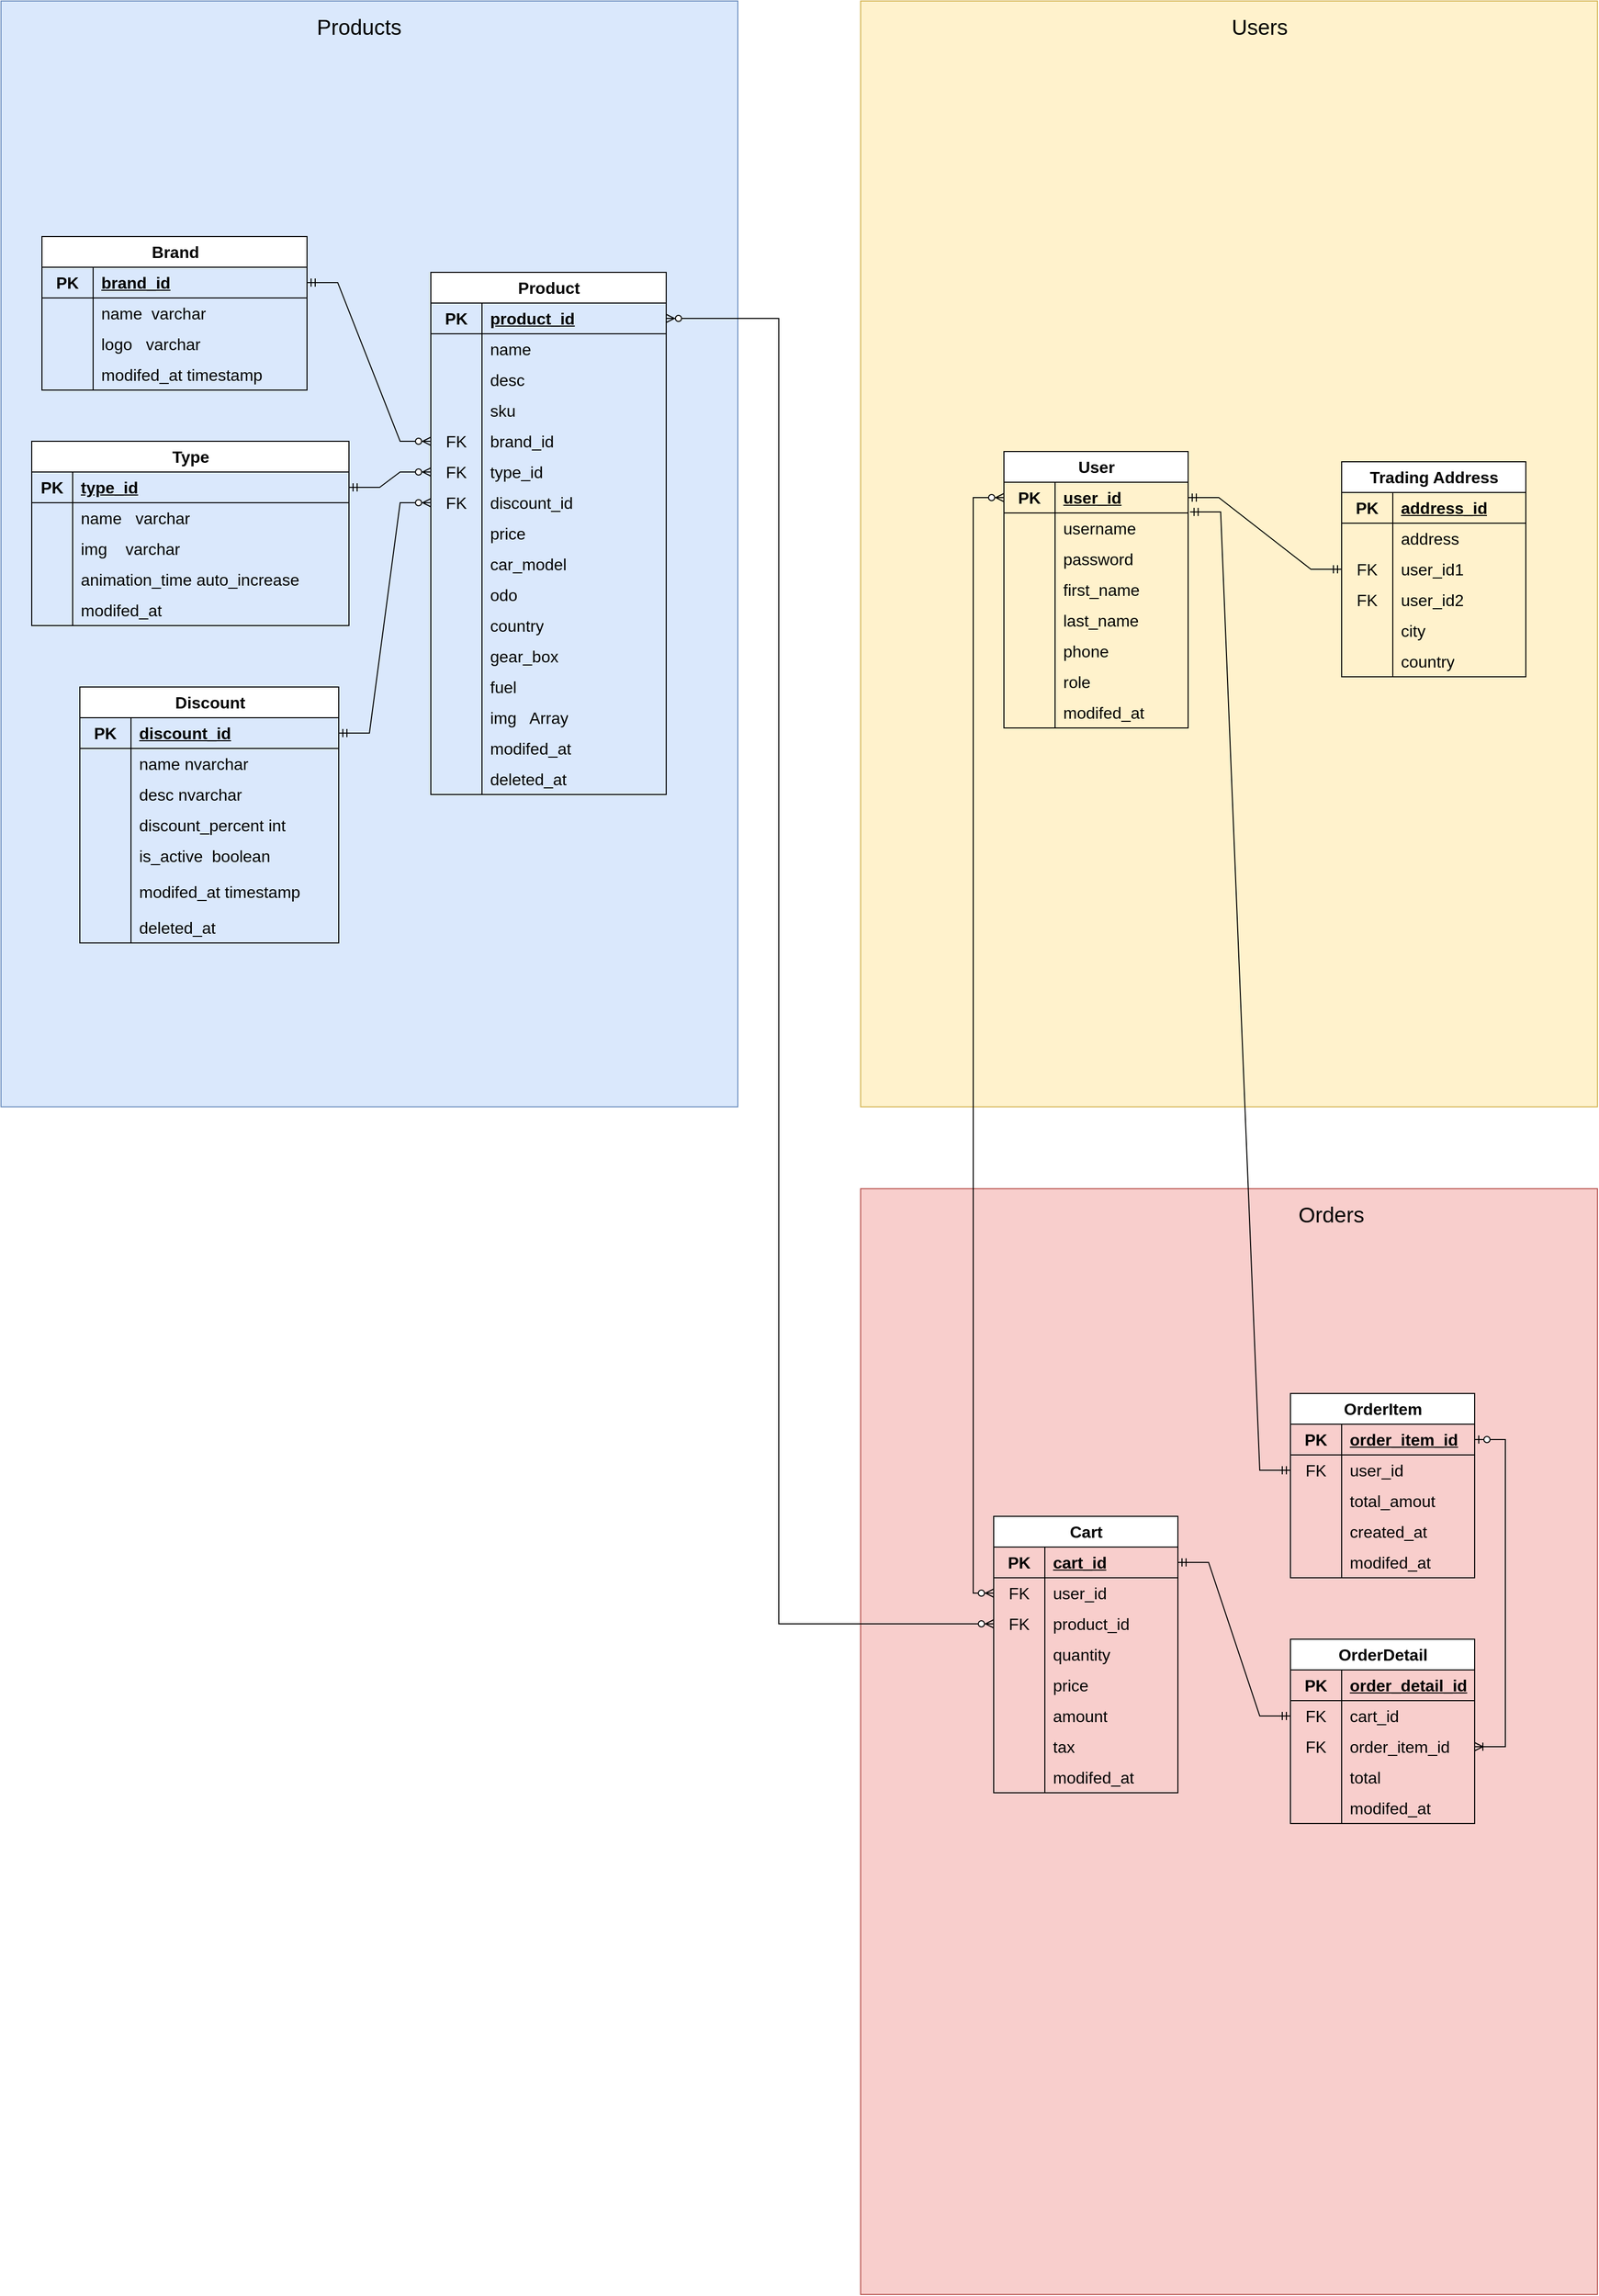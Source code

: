 <mxfile version="21.2.9" type="github">
  <diagram id="C5RBs43oDa-KdzZeNtuy" name="Page-1">
    <mxGraphModel dx="5780" dy="2820" grid="1" gridSize="10" guides="1" tooltips="1" connect="1" arrows="1" fold="1" page="1" pageScale="1" pageWidth="827" pageHeight="1169" math="0" shadow="0">
      <root>
        <mxCell id="WIyWlLk6GJQsqaUBKTNV-0" />
        <mxCell id="WIyWlLk6GJQsqaUBKTNV-1" parent="WIyWlLk6GJQsqaUBKTNV-0" />
        <mxCell id="IwhCddPnFjoPa1dEvRyO-275" value="" style="whiteSpace=wrap;html=1;align=center;fillColor=#f8cecc;strokeColor=#b85450;fontSize=16;" vertex="1" parent="WIyWlLk6GJQsqaUBKTNV-1">
          <mxGeometry x="40" y="1200" width="720" height="1080" as="geometry" />
        </mxCell>
        <mxCell id="IwhCddPnFjoPa1dEvRyO-274" value="" style="whiteSpace=wrap;html=1;align=center;fillColor=#fff2cc;strokeColor=#d6b656;fontSize=16;" vertex="1" parent="WIyWlLk6GJQsqaUBKTNV-1">
          <mxGeometry x="40" y="40" width="720" height="1080" as="geometry" />
        </mxCell>
        <mxCell id="IwhCddPnFjoPa1dEvRyO-273" value="" style="whiteSpace=wrap;html=1;align=center;fillColor=#dae8fc;strokeColor=#6c8ebf;fontSize=16;" vertex="1" parent="WIyWlLk6GJQsqaUBKTNV-1">
          <mxGeometry x="-800" y="40" width="720" height="1080" as="geometry" />
        </mxCell>
        <mxCell id="IwhCddPnFjoPa1dEvRyO-0" value="User" style="shape=table;startSize=30;container=1;collapsible=1;childLayout=tableLayout;fixedRows=1;rowLines=0;fontStyle=1;align=center;resizeLast=1;html=1;fontSize=16;" vertex="1" parent="WIyWlLk6GJQsqaUBKTNV-1">
          <mxGeometry x="180" y="480" width="180" height="270" as="geometry" />
        </mxCell>
        <mxCell id="IwhCddPnFjoPa1dEvRyO-1" value="" style="shape=tableRow;horizontal=0;startSize=0;swimlaneHead=0;swimlaneBody=0;fillColor=none;collapsible=0;dropTarget=0;points=[[0,0.5],[1,0.5]];portConstraint=eastwest;top=0;left=0;right=0;bottom=1;fontSize=16;" vertex="1" parent="IwhCddPnFjoPa1dEvRyO-0">
          <mxGeometry y="30" width="180" height="30" as="geometry" />
        </mxCell>
        <mxCell id="IwhCddPnFjoPa1dEvRyO-2" value="PK" style="shape=partialRectangle;connectable=0;fillColor=none;top=0;left=0;bottom=0;right=0;fontStyle=1;overflow=hidden;whiteSpace=wrap;html=1;fontSize=16;" vertex="1" parent="IwhCddPnFjoPa1dEvRyO-1">
          <mxGeometry width="50" height="30" as="geometry">
            <mxRectangle width="50" height="30" as="alternateBounds" />
          </mxGeometry>
        </mxCell>
        <mxCell id="IwhCddPnFjoPa1dEvRyO-3" value="user_id" style="shape=partialRectangle;connectable=0;fillColor=none;top=0;left=0;bottom=0;right=0;align=left;spacingLeft=6;fontStyle=5;overflow=hidden;whiteSpace=wrap;html=1;fontSize=16;" vertex="1" parent="IwhCddPnFjoPa1dEvRyO-1">
          <mxGeometry x="50" width="130" height="30" as="geometry">
            <mxRectangle width="130" height="30" as="alternateBounds" />
          </mxGeometry>
        </mxCell>
        <mxCell id="IwhCddPnFjoPa1dEvRyO-4" value="" style="shape=tableRow;horizontal=0;startSize=0;swimlaneHead=0;swimlaneBody=0;fillColor=none;collapsible=0;dropTarget=0;points=[[0,0.5],[1,0.5]];portConstraint=eastwest;top=0;left=0;right=0;bottom=0;fontSize=16;" vertex="1" parent="IwhCddPnFjoPa1dEvRyO-0">
          <mxGeometry y="60" width="180" height="30" as="geometry" />
        </mxCell>
        <mxCell id="IwhCddPnFjoPa1dEvRyO-5" value="" style="shape=partialRectangle;connectable=0;fillColor=none;top=0;left=0;bottom=0;right=0;editable=1;overflow=hidden;whiteSpace=wrap;html=1;fontSize=16;" vertex="1" parent="IwhCddPnFjoPa1dEvRyO-4">
          <mxGeometry width="50" height="30" as="geometry">
            <mxRectangle width="50" height="30" as="alternateBounds" />
          </mxGeometry>
        </mxCell>
        <mxCell id="IwhCddPnFjoPa1dEvRyO-6" value="username" style="shape=partialRectangle;connectable=0;fillColor=none;top=0;left=0;bottom=0;right=0;align=left;spacingLeft=6;overflow=hidden;whiteSpace=wrap;html=1;fontSize=16;" vertex="1" parent="IwhCddPnFjoPa1dEvRyO-4">
          <mxGeometry x="50" width="130" height="30" as="geometry">
            <mxRectangle width="130" height="30" as="alternateBounds" />
          </mxGeometry>
        </mxCell>
        <mxCell id="IwhCddPnFjoPa1dEvRyO-7" value="" style="shape=tableRow;horizontal=0;startSize=0;swimlaneHead=0;swimlaneBody=0;fillColor=none;collapsible=0;dropTarget=0;points=[[0,0.5],[1,0.5]];portConstraint=eastwest;top=0;left=0;right=0;bottom=0;fontSize=16;" vertex="1" parent="IwhCddPnFjoPa1dEvRyO-0">
          <mxGeometry y="90" width="180" height="30" as="geometry" />
        </mxCell>
        <mxCell id="IwhCddPnFjoPa1dEvRyO-8" value="" style="shape=partialRectangle;connectable=0;fillColor=none;top=0;left=0;bottom=0;right=0;editable=1;overflow=hidden;whiteSpace=wrap;html=1;fontSize=16;" vertex="1" parent="IwhCddPnFjoPa1dEvRyO-7">
          <mxGeometry width="50" height="30" as="geometry">
            <mxRectangle width="50" height="30" as="alternateBounds" />
          </mxGeometry>
        </mxCell>
        <mxCell id="IwhCddPnFjoPa1dEvRyO-9" value="password&lt;span style=&quot;white-space: pre; font-size: 16px;&quot;&gt;	&lt;/span&gt;" style="shape=partialRectangle;connectable=0;fillColor=none;top=0;left=0;bottom=0;right=0;align=left;spacingLeft=6;overflow=hidden;whiteSpace=wrap;html=1;fontSize=16;" vertex="1" parent="IwhCddPnFjoPa1dEvRyO-7">
          <mxGeometry x="50" width="130" height="30" as="geometry">
            <mxRectangle width="130" height="30" as="alternateBounds" />
          </mxGeometry>
        </mxCell>
        <mxCell id="IwhCddPnFjoPa1dEvRyO-10" value="" style="shape=tableRow;horizontal=0;startSize=0;swimlaneHead=0;swimlaneBody=0;fillColor=none;collapsible=0;dropTarget=0;points=[[0,0.5],[1,0.5]];portConstraint=eastwest;top=0;left=0;right=0;bottom=0;fontSize=16;" vertex="1" parent="IwhCddPnFjoPa1dEvRyO-0">
          <mxGeometry y="120" width="180" height="30" as="geometry" />
        </mxCell>
        <mxCell id="IwhCddPnFjoPa1dEvRyO-11" value="" style="shape=partialRectangle;connectable=0;fillColor=none;top=0;left=0;bottom=0;right=0;editable=1;overflow=hidden;whiteSpace=wrap;html=1;fontSize=16;" vertex="1" parent="IwhCddPnFjoPa1dEvRyO-10">
          <mxGeometry width="50" height="30" as="geometry">
            <mxRectangle width="50" height="30" as="alternateBounds" />
          </mxGeometry>
        </mxCell>
        <mxCell id="IwhCddPnFjoPa1dEvRyO-12" value="first_name" style="shape=partialRectangle;connectable=0;fillColor=none;top=0;left=0;bottom=0;right=0;align=left;spacingLeft=6;overflow=hidden;whiteSpace=wrap;html=1;fontSize=16;" vertex="1" parent="IwhCddPnFjoPa1dEvRyO-10">
          <mxGeometry x="50" width="130" height="30" as="geometry">
            <mxRectangle width="130" height="30" as="alternateBounds" />
          </mxGeometry>
        </mxCell>
        <mxCell id="IwhCddPnFjoPa1dEvRyO-13" value="" style="shape=tableRow;horizontal=0;startSize=0;swimlaneHead=0;swimlaneBody=0;fillColor=none;collapsible=0;dropTarget=0;points=[[0,0.5],[1,0.5]];portConstraint=eastwest;top=0;left=0;right=0;bottom=0;fontSize=16;" vertex="1" parent="IwhCddPnFjoPa1dEvRyO-0">
          <mxGeometry y="150" width="180" height="30" as="geometry" />
        </mxCell>
        <mxCell id="IwhCddPnFjoPa1dEvRyO-14" value="" style="shape=partialRectangle;connectable=0;fillColor=none;top=0;left=0;bottom=0;right=0;editable=1;overflow=hidden;whiteSpace=wrap;html=1;fontSize=16;" vertex="1" parent="IwhCddPnFjoPa1dEvRyO-13">
          <mxGeometry width="50" height="30" as="geometry">
            <mxRectangle width="50" height="30" as="alternateBounds" />
          </mxGeometry>
        </mxCell>
        <mxCell id="IwhCddPnFjoPa1dEvRyO-15" value="last_name" style="shape=partialRectangle;connectable=0;fillColor=none;top=0;left=0;bottom=0;right=0;align=left;spacingLeft=6;overflow=hidden;whiteSpace=wrap;html=1;fontSize=16;" vertex="1" parent="IwhCddPnFjoPa1dEvRyO-13">
          <mxGeometry x="50" width="130" height="30" as="geometry">
            <mxRectangle width="130" height="30" as="alternateBounds" />
          </mxGeometry>
        </mxCell>
        <mxCell id="IwhCddPnFjoPa1dEvRyO-16" value="" style="shape=tableRow;horizontal=0;startSize=0;swimlaneHead=0;swimlaneBody=0;fillColor=none;collapsible=0;dropTarget=0;points=[[0,0.5],[1,0.5]];portConstraint=eastwest;top=0;left=0;right=0;bottom=0;fontSize=16;" vertex="1" parent="IwhCddPnFjoPa1dEvRyO-0">
          <mxGeometry y="180" width="180" height="30" as="geometry" />
        </mxCell>
        <mxCell id="IwhCddPnFjoPa1dEvRyO-17" value="" style="shape=partialRectangle;connectable=0;fillColor=none;top=0;left=0;bottom=0;right=0;editable=1;overflow=hidden;whiteSpace=wrap;html=1;fontSize=16;" vertex="1" parent="IwhCddPnFjoPa1dEvRyO-16">
          <mxGeometry width="50" height="30" as="geometry">
            <mxRectangle width="50" height="30" as="alternateBounds" />
          </mxGeometry>
        </mxCell>
        <mxCell id="IwhCddPnFjoPa1dEvRyO-18" value="phone" style="shape=partialRectangle;connectable=0;fillColor=none;top=0;left=0;bottom=0;right=0;align=left;spacingLeft=6;overflow=hidden;whiteSpace=wrap;html=1;fontSize=16;" vertex="1" parent="IwhCddPnFjoPa1dEvRyO-16">
          <mxGeometry x="50" width="130" height="30" as="geometry">
            <mxRectangle width="130" height="30" as="alternateBounds" />
          </mxGeometry>
        </mxCell>
        <mxCell id="IwhCddPnFjoPa1dEvRyO-47" value="" style="shape=tableRow;horizontal=0;startSize=0;swimlaneHead=0;swimlaneBody=0;fillColor=none;collapsible=0;dropTarget=0;points=[[0,0.5],[1,0.5]];portConstraint=eastwest;top=0;left=0;right=0;bottom=0;fontSize=16;" vertex="1" parent="IwhCddPnFjoPa1dEvRyO-0">
          <mxGeometry y="210" width="180" height="30" as="geometry" />
        </mxCell>
        <mxCell id="IwhCddPnFjoPa1dEvRyO-48" value="" style="shape=partialRectangle;connectable=0;fillColor=none;top=0;left=0;bottom=0;right=0;editable=1;overflow=hidden;whiteSpace=wrap;html=1;fontSize=16;" vertex="1" parent="IwhCddPnFjoPa1dEvRyO-47">
          <mxGeometry width="50" height="30" as="geometry">
            <mxRectangle width="50" height="30" as="alternateBounds" />
          </mxGeometry>
        </mxCell>
        <mxCell id="IwhCddPnFjoPa1dEvRyO-49" value="role" style="shape=partialRectangle;connectable=0;fillColor=none;top=0;left=0;bottom=0;right=0;align=left;spacingLeft=6;overflow=hidden;whiteSpace=wrap;html=1;fontSize=16;" vertex="1" parent="IwhCddPnFjoPa1dEvRyO-47">
          <mxGeometry x="50" width="130" height="30" as="geometry">
            <mxRectangle width="130" height="30" as="alternateBounds" />
          </mxGeometry>
        </mxCell>
        <mxCell id="IwhCddPnFjoPa1dEvRyO-19" value="" style="shape=tableRow;horizontal=0;startSize=0;swimlaneHead=0;swimlaneBody=0;fillColor=none;collapsible=0;dropTarget=0;points=[[0,0.5],[1,0.5]];portConstraint=eastwest;top=0;left=0;right=0;bottom=0;fontSize=16;" vertex="1" parent="IwhCddPnFjoPa1dEvRyO-0">
          <mxGeometry y="240" width="180" height="30" as="geometry" />
        </mxCell>
        <mxCell id="IwhCddPnFjoPa1dEvRyO-20" value="" style="shape=partialRectangle;connectable=0;fillColor=none;top=0;left=0;bottom=0;right=0;editable=1;overflow=hidden;whiteSpace=wrap;html=1;fontSize=16;" vertex="1" parent="IwhCddPnFjoPa1dEvRyO-19">
          <mxGeometry width="50" height="30" as="geometry">
            <mxRectangle width="50" height="30" as="alternateBounds" />
          </mxGeometry>
        </mxCell>
        <mxCell id="IwhCddPnFjoPa1dEvRyO-21" value="modifed_at" style="shape=partialRectangle;connectable=0;fillColor=none;top=0;left=0;bottom=0;right=0;align=left;spacingLeft=6;overflow=hidden;whiteSpace=wrap;html=1;fontSize=16;" vertex="1" parent="IwhCddPnFjoPa1dEvRyO-19">
          <mxGeometry x="50" width="130" height="30" as="geometry">
            <mxRectangle width="130" height="30" as="alternateBounds" />
          </mxGeometry>
        </mxCell>
        <mxCell id="IwhCddPnFjoPa1dEvRyO-25" value="Trading Address" style="shape=table;startSize=30;container=1;collapsible=1;childLayout=tableLayout;fixedRows=1;rowLines=0;fontStyle=1;align=center;resizeLast=1;html=1;fontSize=16;" vertex="1" parent="WIyWlLk6GJQsqaUBKTNV-1">
          <mxGeometry x="510" y="490" width="180" height="210" as="geometry" />
        </mxCell>
        <mxCell id="IwhCddPnFjoPa1dEvRyO-26" value="" style="shape=tableRow;horizontal=0;startSize=0;swimlaneHead=0;swimlaneBody=0;fillColor=none;collapsible=0;dropTarget=0;points=[[0,0.5],[1,0.5]];portConstraint=eastwest;top=0;left=0;right=0;bottom=1;fontSize=16;" vertex="1" parent="IwhCddPnFjoPa1dEvRyO-25">
          <mxGeometry y="30" width="180" height="30" as="geometry" />
        </mxCell>
        <mxCell id="IwhCddPnFjoPa1dEvRyO-27" value="PK" style="shape=partialRectangle;connectable=0;fillColor=none;top=0;left=0;bottom=0;right=0;fontStyle=1;overflow=hidden;whiteSpace=wrap;html=1;fontSize=16;" vertex="1" parent="IwhCddPnFjoPa1dEvRyO-26">
          <mxGeometry width="50" height="30" as="geometry">
            <mxRectangle width="50" height="30" as="alternateBounds" />
          </mxGeometry>
        </mxCell>
        <mxCell id="IwhCddPnFjoPa1dEvRyO-28" value="address_id" style="shape=partialRectangle;connectable=0;fillColor=none;top=0;left=0;bottom=0;right=0;align=left;spacingLeft=6;fontStyle=5;overflow=hidden;whiteSpace=wrap;html=1;fontSize=16;" vertex="1" parent="IwhCddPnFjoPa1dEvRyO-26">
          <mxGeometry x="50" width="130" height="30" as="geometry">
            <mxRectangle width="130" height="30" as="alternateBounds" />
          </mxGeometry>
        </mxCell>
        <mxCell id="IwhCddPnFjoPa1dEvRyO-29" value="" style="shape=tableRow;horizontal=0;startSize=0;swimlaneHead=0;swimlaneBody=0;fillColor=none;collapsible=0;dropTarget=0;points=[[0,0.5],[1,0.5]];portConstraint=eastwest;top=0;left=0;right=0;bottom=0;fontSize=16;" vertex="1" parent="IwhCddPnFjoPa1dEvRyO-25">
          <mxGeometry y="60" width="180" height="30" as="geometry" />
        </mxCell>
        <mxCell id="IwhCddPnFjoPa1dEvRyO-30" value="" style="shape=partialRectangle;connectable=0;fillColor=none;top=0;left=0;bottom=0;right=0;editable=1;overflow=hidden;whiteSpace=wrap;html=1;fontSize=16;" vertex="1" parent="IwhCddPnFjoPa1dEvRyO-29">
          <mxGeometry width="50" height="30" as="geometry">
            <mxRectangle width="50" height="30" as="alternateBounds" />
          </mxGeometry>
        </mxCell>
        <mxCell id="IwhCddPnFjoPa1dEvRyO-31" value="address" style="shape=partialRectangle;connectable=0;fillColor=none;top=0;left=0;bottom=0;right=0;align=left;spacingLeft=6;overflow=hidden;whiteSpace=wrap;html=1;fontSize=16;" vertex="1" parent="IwhCddPnFjoPa1dEvRyO-29">
          <mxGeometry x="50" width="130" height="30" as="geometry">
            <mxRectangle width="130" height="30" as="alternateBounds" />
          </mxGeometry>
        </mxCell>
        <mxCell id="IwhCddPnFjoPa1dEvRyO-56" value="" style="shape=tableRow;horizontal=0;startSize=0;swimlaneHead=0;swimlaneBody=0;fillColor=none;collapsible=0;dropTarget=0;points=[[0,0.5],[1,0.5]];portConstraint=eastwest;top=0;left=0;right=0;bottom=0;fontSize=16;" vertex="1" parent="IwhCddPnFjoPa1dEvRyO-25">
          <mxGeometry y="90" width="180" height="30" as="geometry" />
        </mxCell>
        <mxCell id="IwhCddPnFjoPa1dEvRyO-57" value="FK" style="shape=partialRectangle;connectable=0;fillColor=none;top=0;left=0;bottom=0;right=0;editable=1;overflow=hidden;whiteSpace=wrap;html=1;fontSize=16;" vertex="1" parent="IwhCddPnFjoPa1dEvRyO-56">
          <mxGeometry width="50" height="30" as="geometry">
            <mxRectangle width="50" height="30" as="alternateBounds" />
          </mxGeometry>
        </mxCell>
        <mxCell id="IwhCddPnFjoPa1dEvRyO-58" value="user_id1" style="shape=partialRectangle;connectable=0;fillColor=none;top=0;left=0;bottom=0;right=0;align=left;spacingLeft=6;overflow=hidden;whiteSpace=wrap;html=1;fontSize=16;" vertex="1" parent="IwhCddPnFjoPa1dEvRyO-56">
          <mxGeometry x="50" width="130" height="30" as="geometry">
            <mxRectangle width="130" height="30" as="alternateBounds" />
          </mxGeometry>
        </mxCell>
        <mxCell id="IwhCddPnFjoPa1dEvRyO-53" value="" style="shape=tableRow;horizontal=0;startSize=0;swimlaneHead=0;swimlaneBody=0;fillColor=none;collapsible=0;dropTarget=0;points=[[0,0.5],[1,0.5]];portConstraint=eastwest;top=0;left=0;right=0;bottom=0;fontSize=16;" vertex="1" parent="IwhCddPnFjoPa1dEvRyO-25">
          <mxGeometry y="120" width="180" height="30" as="geometry" />
        </mxCell>
        <mxCell id="IwhCddPnFjoPa1dEvRyO-54" value="FK" style="shape=partialRectangle;connectable=0;fillColor=none;top=0;left=0;bottom=0;right=0;editable=1;overflow=hidden;whiteSpace=wrap;html=1;fontSize=16;" vertex="1" parent="IwhCddPnFjoPa1dEvRyO-53">
          <mxGeometry width="50" height="30" as="geometry">
            <mxRectangle width="50" height="30" as="alternateBounds" />
          </mxGeometry>
        </mxCell>
        <mxCell id="IwhCddPnFjoPa1dEvRyO-55" value="user_id2" style="shape=partialRectangle;connectable=0;fillColor=none;top=0;left=0;bottom=0;right=0;align=left;spacingLeft=6;overflow=hidden;whiteSpace=wrap;html=1;fontSize=16;" vertex="1" parent="IwhCddPnFjoPa1dEvRyO-53">
          <mxGeometry x="50" width="130" height="30" as="geometry">
            <mxRectangle width="130" height="30" as="alternateBounds" />
          </mxGeometry>
        </mxCell>
        <mxCell id="IwhCddPnFjoPa1dEvRyO-32" value="" style="shape=tableRow;horizontal=0;startSize=0;swimlaneHead=0;swimlaneBody=0;fillColor=none;collapsible=0;dropTarget=0;points=[[0,0.5],[1,0.5]];portConstraint=eastwest;top=0;left=0;right=0;bottom=0;fontSize=16;" vertex="1" parent="IwhCddPnFjoPa1dEvRyO-25">
          <mxGeometry y="150" width="180" height="30" as="geometry" />
        </mxCell>
        <mxCell id="IwhCddPnFjoPa1dEvRyO-33" value="" style="shape=partialRectangle;connectable=0;fillColor=none;top=0;left=0;bottom=0;right=0;editable=1;overflow=hidden;whiteSpace=wrap;html=1;fontSize=16;" vertex="1" parent="IwhCddPnFjoPa1dEvRyO-32">
          <mxGeometry width="50" height="30" as="geometry">
            <mxRectangle width="50" height="30" as="alternateBounds" />
          </mxGeometry>
        </mxCell>
        <mxCell id="IwhCddPnFjoPa1dEvRyO-34" value="city" style="shape=partialRectangle;connectable=0;fillColor=none;top=0;left=0;bottom=0;right=0;align=left;spacingLeft=6;overflow=hidden;whiteSpace=wrap;html=1;fontSize=16;" vertex="1" parent="IwhCddPnFjoPa1dEvRyO-32">
          <mxGeometry x="50" width="130" height="30" as="geometry">
            <mxRectangle width="130" height="30" as="alternateBounds" />
          </mxGeometry>
        </mxCell>
        <mxCell id="IwhCddPnFjoPa1dEvRyO-35" value="" style="shape=tableRow;horizontal=0;startSize=0;swimlaneHead=0;swimlaneBody=0;fillColor=none;collapsible=0;dropTarget=0;points=[[0,0.5],[1,0.5]];portConstraint=eastwest;top=0;left=0;right=0;bottom=0;fontSize=16;" vertex="1" parent="IwhCddPnFjoPa1dEvRyO-25">
          <mxGeometry y="180" width="180" height="30" as="geometry" />
        </mxCell>
        <mxCell id="IwhCddPnFjoPa1dEvRyO-36" value="" style="shape=partialRectangle;connectable=0;fillColor=none;top=0;left=0;bottom=0;right=0;editable=1;overflow=hidden;whiteSpace=wrap;html=1;fontSize=16;" vertex="1" parent="IwhCddPnFjoPa1dEvRyO-35">
          <mxGeometry width="50" height="30" as="geometry">
            <mxRectangle width="50" height="30" as="alternateBounds" />
          </mxGeometry>
        </mxCell>
        <mxCell id="IwhCddPnFjoPa1dEvRyO-37" value="country" style="shape=partialRectangle;connectable=0;fillColor=none;top=0;left=0;bottom=0;right=0;align=left;spacingLeft=6;overflow=hidden;whiteSpace=wrap;html=1;fontSize=16;" vertex="1" parent="IwhCddPnFjoPa1dEvRyO-35">
          <mxGeometry x="50" width="130" height="30" as="geometry">
            <mxRectangle width="130" height="30" as="alternateBounds" />
          </mxGeometry>
        </mxCell>
        <mxCell id="IwhCddPnFjoPa1dEvRyO-59" value="Cart" style="shape=table;startSize=30;container=1;collapsible=1;childLayout=tableLayout;fixedRows=1;rowLines=0;fontStyle=1;align=center;resizeLast=1;html=1;fontSize=16;" vertex="1" parent="WIyWlLk6GJQsqaUBKTNV-1">
          <mxGeometry x="170" y="1520" width="180" height="270" as="geometry" />
        </mxCell>
        <mxCell id="IwhCddPnFjoPa1dEvRyO-60" value="" style="shape=tableRow;horizontal=0;startSize=0;swimlaneHead=0;swimlaneBody=0;fillColor=none;collapsible=0;dropTarget=0;points=[[0,0.5],[1,0.5]];portConstraint=eastwest;top=0;left=0;right=0;bottom=1;fontSize=16;" vertex="1" parent="IwhCddPnFjoPa1dEvRyO-59">
          <mxGeometry y="30" width="180" height="30" as="geometry" />
        </mxCell>
        <mxCell id="IwhCddPnFjoPa1dEvRyO-61" value="PK" style="shape=partialRectangle;connectable=0;fillColor=none;top=0;left=0;bottom=0;right=0;fontStyle=1;overflow=hidden;whiteSpace=wrap;html=1;fontSize=16;" vertex="1" parent="IwhCddPnFjoPa1dEvRyO-60">
          <mxGeometry width="50" height="30" as="geometry">
            <mxRectangle width="50" height="30" as="alternateBounds" />
          </mxGeometry>
        </mxCell>
        <mxCell id="IwhCddPnFjoPa1dEvRyO-62" value="cart_id" style="shape=partialRectangle;connectable=0;fillColor=none;top=0;left=0;bottom=0;right=0;align=left;spacingLeft=6;fontStyle=5;overflow=hidden;whiteSpace=wrap;html=1;fontSize=16;" vertex="1" parent="IwhCddPnFjoPa1dEvRyO-60">
          <mxGeometry x="50" width="130" height="30" as="geometry">
            <mxRectangle width="130" height="30" as="alternateBounds" />
          </mxGeometry>
        </mxCell>
        <mxCell id="IwhCddPnFjoPa1dEvRyO-78" value="" style="shape=tableRow;horizontal=0;startSize=0;swimlaneHead=0;swimlaneBody=0;fillColor=none;collapsible=0;dropTarget=0;points=[[0,0.5],[1,0.5]];portConstraint=eastwest;top=0;left=0;right=0;bottom=0;fontSize=16;" vertex="1" parent="IwhCddPnFjoPa1dEvRyO-59">
          <mxGeometry y="60" width="180" height="30" as="geometry" />
        </mxCell>
        <mxCell id="IwhCddPnFjoPa1dEvRyO-79" value="FK" style="shape=partialRectangle;connectable=0;fillColor=none;top=0;left=0;bottom=0;right=0;editable=1;overflow=hidden;whiteSpace=wrap;html=1;fontSize=16;" vertex="1" parent="IwhCddPnFjoPa1dEvRyO-78">
          <mxGeometry width="50" height="30" as="geometry">
            <mxRectangle width="50" height="30" as="alternateBounds" />
          </mxGeometry>
        </mxCell>
        <mxCell id="IwhCddPnFjoPa1dEvRyO-80" value="user_id" style="shape=partialRectangle;connectable=0;fillColor=none;top=0;left=0;bottom=0;right=0;align=left;spacingLeft=6;overflow=hidden;whiteSpace=wrap;html=1;fontSize=16;" vertex="1" parent="IwhCddPnFjoPa1dEvRyO-78">
          <mxGeometry x="50" width="130" height="30" as="geometry">
            <mxRectangle width="130" height="30" as="alternateBounds" />
          </mxGeometry>
        </mxCell>
        <mxCell id="IwhCddPnFjoPa1dEvRyO-63" value="" style="shape=tableRow;horizontal=0;startSize=0;swimlaneHead=0;swimlaneBody=0;fillColor=none;collapsible=0;dropTarget=0;points=[[0,0.5],[1,0.5]];portConstraint=eastwest;top=0;left=0;right=0;bottom=0;fontSize=16;" vertex="1" parent="IwhCddPnFjoPa1dEvRyO-59">
          <mxGeometry y="90" width="180" height="30" as="geometry" />
        </mxCell>
        <mxCell id="IwhCddPnFjoPa1dEvRyO-64" value="FK" style="shape=partialRectangle;connectable=0;fillColor=none;top=0;left=0;bottom=0;right=0;editable=1;overflow=hidden;whiteSpace=wrap;html=1;fontSize=16;" vertex="1" parent="IwhCddPnFjoPa1dEvRyO-63">
          <mxGeometry width="50" height="30" as="geometry">
            <mxRectangle width="50" height="30" as="alternateBounds" />
          </mxGeometry>
        </mxCell>
        <mxCell id="IwhCddPnFjoPa1dEvRyO-65" value="product_id" style="shape=partialRectangle;connectable=0;fillColor=none;top=0;left=0;bottom=0;right=0;align=left;spacingLeft=6;overflow=hidden;whiteSpace=wrap;html=1;fontSize=16;" vertex="1" parent="IwhCddPnFjoPa1dEvRyO-63">
          <mxGeometry x="50" width="130" height="30" as="geometry">
            <mxRectangle width="130" height="30" as="alternateBounds" />
          </mxGeometry>
        </mxCell>
        <mxCell id="IwhCddPnFjoPa1dEvRyO-66" value="" style="shape=tableRow;horizontal=0;startSize=0;swimlaneHead=0;swimlaneBody=0;fillColor=none;collapsible=0;dropTarget=0;points=[[0,0.5],[1,0.5]];portConstraint=eastwest;top=0;left=0;right=0;bottom=0;fontSize=16;" vertex="1" parent="IwhCddPnFjoPa1dEvRyO-59">
          <mxGeometry y="120" width="180" height="30" as="geometry" />
        </mxCell>
        <mxCell id="IwhCddPnFjoPa1dEvRyO-67" value="" style="shape=partialRectangle;connectable=0;fillColor=none;top=0;left=0;bottom=0;right=0;editable=1;overflow=hidden;whiteSpace=wrap;html=1;fontSize=16;" vertex="1" parent="IwhCddPnFjoPa1dEvRyO-66">
          <mxGeometry width="50" height="30" as="geometry">
            <mxRectangle width="50" height="30" as="alternateBounds" />
          </mxGeometry>
        </mxCell>
        <mxCell id="IwhCddPnFjoPa1dEvRyO-68" value="quantity" style="shape=partialRectangle;connectable=0;fillColor=none;top=0;left=0;bottom=0;right=0;align=left;spacingLeft=6;overflow=hidden;whiteSpace=wrap;html=1;fontSize=16;" vertex="1" parent="IwhCddPnFjoPa1dEvRyO-66">
          <mxGeometry x="50" width="130" height="30" as="geometry">
            <mxRectangle width="130" height="30" as="alternateBounds" />
          </mxGeometry>
        </mxCell>
        <mxCell id="IwhCddPnFjoPa1dEvRyO-69" value="" style="shape=tableRow;horizontal=0;startSize=0;swimlaneHead=0;swimlaneBody=0;fillColor=none;collapsible=0;dropTarget=0;points=[[0,0.5],[1,0.5]];portConstraint=eastwest;top=0;left=0;right=0;bottom=0;fontSize=16;" vertex="1" parent="IwhCddPnFjoPa1dEvRyO-59">
          <mxGeometry y="150" width="180" height="30" as="geometry" />
        </mxCell>
        <mxCell id="IwhCddPnFjoPa1dEvRyO-70" value="" style="shape=partialRectangle;connectable=0;fillColor=none;top=0;left=0;bottom=0;right=0;editable=1;overflow=hidden;whiteSpace=wrap;html=1;fontSize=16;" vertex="1" parent="IwhCddPnFjoPa1dEvRyO-69">
          <mxGeometry width="50" height="30" as="geometry">
            <mxRectangle width="50" height="30" as="alternateBounds" />
          </mxGeometry>
        </mxCell>
        <mxCell id="IwhCddPnFjoPa1dEvRyO-71" value="price" style="shape=partialRectangle;connectable=0;fillColor=none;top=0;left=0;bottom=0;right=0;align=left;spacingLeft=6;overflow=hidden;whiteSpace=wrap;html=1;fontSize=16;" vertex="1" parent="IwhCddPnFjoPa1dEvRyO-69">
          <mxGeometry x="50" width="130" height="30" as="geometry">
            <mxRectangle width="130" height="30" as="alternateBounds" />
          </mxGeometry>
        </mxCell>
        <mxCell id="IwhCddPnFjoPa1dEvRyO-72" value="" style="shape=tableRow;horizontal=0;startSize=0;swimlaneHead=0;swimlaneBody=0;fillColor=none;collapsible=0;dropTarget=0;points=[[0,0.5],[1,0.5]];portConstraint=eastwest;top=0;left=0;right=0;bottom=0;fontSize=16;" vertex="1" parent="IwhCddPnFjoPa1dEvRyO-59">
          <mxGeometry y="180" width="180" height="30" as="geometry" />
        </mxCell>
        <mxCell id="IwhCddPnFjoPa1dEvRyO-73" value="" style="shape=partialRectangle;connectable=0;fillColor=none;top=0;left=0;bottom=0;right=0;editable=1;overflow=hidden;whiteSpace=wrap;html=1;fontSize=16;" vertex="1" parent="IwhCddPnFjoPa1dEvRyO-72">
          <mxGeometry width="50" height="30" as="geometry">
            <mxRectangle width="50" height="30" as="alternateBounds" />
          </mxGeometry>
        </mxCell>
        <mxCell id="IwhCddPnFjoPa1dEvRyO-74" value="amount" style="shape=partialRectangle;connectable=0;fillColor=none;top=0;left=0;bottom=0;right=0;align=left;spacingLeft=6;overflow=hidden;whiteSpace=wrap;html=1;fontSize=16;" vertex="1" parent="IwhCddPnFjoPa1dEvRyO-72">
          <mxGeometry x="50" width="130" height="30" as="geometry">
            <mxRectangle width="130" height="30" as="alternateBounds" />
          </mxGeometry>
        </mxCell>
        <mxCell id="IwhCddPnFjoPa1dEvRyO-75" value="" style="shape=tableRow;horizontal=0;startSize=0;swimlaneHead=0;swimlaneBody=0;fillColor=none;collapsible=0;dropTarget=0;points=[[0,0.5],[1,0.5]];portConstraint=eastwest;top=0;left=0;right=0;bottom=0;fontSize=16;" vertex="1" parent="IwhCddPnFjoPa1dEvRyO-59">
          <mxGeometry y="210" width="180" height="30" as="geometry" />
        </mxCell>
        <mxCell id="IwhCddPnFjoPa1dEvRyO-76" value="" style="shape=partialRectangle;connectable=0;fillColor=none;top=0;left=0;bottom=0;right=0;editable=1;overflow=hidden;whiteSpace=wrap;html=1;fontSize=16;" vertex="1" parent="IwhCddPnFjoPa1dEvRyO-75">
          <mxGeometry width="50" height="30" as="geometry">
            <mxRectangle width="50" height="30" as="alternateBounds" />
          </mxGeometry>
        </mxCell>
        <mxCell id="IwhCddPnFjoPa1dEvRyO-77" value="tax" style="shape=partialRectangle;connectable=0;fillColor=none;top=0;left=0;bottom=0;right=0;align=left;spacingLeft=6;overflow=hidden;whiteSpace=wrap;html=1;fontSize=16;" vertex="1" parent="IwhCddPnFjoPa1dEvRyO-75">
          <mxGeometry x="50" width="130" height="30" as="geometry">
            <mxRectangle width="130" height="30" as="alternateBounds" />
          </mxGeometry>
        </mxCell>
        <mxCell id="IwhCddPnFjoPa1dEvRyO-81" value="" style="shape=tableRow;horizontal=0;startSize=0;swimlaneHead=0;swimlaneBody=0;fillColor=none;collapsible=0;dropTarget=0;points=[[0,0.5],[1,0.5]];portConstraint=eastwest;top=0;left=0;right=0;bottom=0;fontSize=16;" vertex="1" parent="IwhCddPnFjoPa1dEvRyO-59">
          <mxGeometry y="240" width="180" height="30" as="geometry" />
        </mxCell>
        <mxCell id="IwhCddPnFjoPa1dEvRyO-82" value="" style="shape=partialRectangle;connectable=0;fillColor=none;top=0;left=0;bottom=0;right=0;editable=1;overflow=hidden;whiteSpace=wrap;html=1;fontSize=16;" vertex="1" parent="IwhCddPnFjoPa1dEvRyO-81">
          <mxGeometry width="50" height="30" as="geometry">
            <mxRectangle width="50" height="30" as="alternateBounds" />
          </mxGeometry>
        </mxCell>
        <mxCell id="IwhCddPnFjoPa1dEvRyO-83" value="modifed_at" style="shape=partialRectangle;connectable=0;fillColor=none;top=0;left=0;bottom=0;right=0;align=left;spacingLeft=6;overflow=hidden;whiteSpace=wrap;html=1;fontSize=16;" vertex="1" parent="IwhCddPnFjoPa1dEvRyO-81">
          <mxGeometry x="50" width="130" height="30" as="geometry">
            <mxRectangle width="130" height="30" as="alternateBounds" />
          </mxGeometry>
        </mxCell>
        <mxCell id="IwhCddPnFjoPa1dEvRyO-84" value="Discount" style="shape=table;startSize=30;container=1;collapsible=1;childLayout=tableLayout;fixedRows=1;rowLines=0;fontStyle=1;align=center;resizeLast=1;html=1;fontSize=16;" vertex="1" parent="WIyWlLk6GJQsqaUBKTNV-1">
          <mxGeometry x="-723" y="710" width="253" height="250" as="geometry" />
        </mxCell>
        <mxCell id="IwhCddPnFjoPa1dEvRyO-85" value="" style="shape=tableRow;horizontal=0;startSize=0;swimlaneHead=0;swimlaneBody=0;fillColor=none;collapsible=0;dropTarget=0;points=[[0,0.5],[1,0.5]];portConstraint=eastwest;top=0;left=0;right=0;bottom=1;fontSize=16;" vertex="1" parent="IwhCddPnFjoPa1dEvRyO-84">
          <mxGeometry y="30" width="253" height="30" as="geometry" />
        </mxCell>
        <mxCell id="IwhCddPnFjoPa1dEvRyO-86" value="PK" style="shape=partialRectangle;connectable=0;fillColor=none;top=0;left=0;bottom=0;right=0;fontStyle=1;overflow=hidden;whiteSpace=wrap;html=1;fontSize=16;" vertex="1" parent="IwhCddPnFjoPa1dEvRyO-85">
          <mxGeometry width="50" height="30" as="geometry">
            <mxRectangle width="50" height="30" as="alternateBounds" />
          </mxGeometry>
        </mxCell>
        <mxCell id="IwhCddPnFjoPa1dEvRyO-87" value="discount_id" style="shape=partialRectangle;connectable=0;fillColor=none;top=0;left=0;bottom=0;right=0;align=left;spacingLeft=6;fontStyle=5;overflow=hidden;whiteSpace=wrap;html=1;fontSize=16;" vertex="1" parent="IwhCddPnFjoPa1dEvRyO-85">
          <mxGeometry x="50" width="203" height="30" as="geometry">
            <mxRectangle width="203" height="30" as="alternateBounds" />
          </mxGeometry>
        </mxCell>
        <mxCell id="IwhCddPnFjoPa1dEvRyO-94" value="" style="shape=tableRow;horizontal=0;startSize=0;swimlaneHead=0;swimlaneBody=0;fillColor=none;collapsible=0;dropTarget=0;points=[[0,0.5],[1,0.5]];portConstraint=eastwest;top=0;left=0;right=0;bottom=0;fontSize=16;" vertex="1" parent="IwhCddPnFjoPa1dEvRyO-84">
          <mxGeometry y="60" width="253" height="30" as="geometry" />
        </mxCell>
        <mxCell id="IwhCddPnFjoPa1dEvRyO-95" value="" style="shape=partialRectangle;connectable=0;fillColor=none;top=0;left=0;bottom=0;right=0;editable=1;overflow=hidden;whiteSpace=wrap;html=1;fontSize=16;" vertex="1" parent="IwhCddPnFjoPa1dEvRyO-94">
          <mxGeometry width="50" height="30" as="geometry">
            <mxRectangle width="50" height="30" as="alternateBounds" />
          </mxGeometry>
        </mxCell>
        <mxCell id="IwhCddPnFjoPa1dEvRyO-96" value="name&lt;span style=&quot;white-space: pre;&quot;&gt;	&lt;/span&gt;nvarchar" style="shape=partialRectangle;connectable=0;fillColor=none;top=0;left=0;bottom=0;right=0;align=left;spacingLeft=6;overflow=hidden;whiteSpace=wrap;html=1;fontSize=16;" vertex="1" parent="IwhCddPnFjoPa1dEvRyO-94">
          <mxGeometry x="50" width="203" height="30" as="geometry">
            <mxRectangle width="203" height="30" as="alternateBounds" />
          </mxGeometry>
        </mxCell>
        <mxCell id="IwhCddPnFjoPa1dEvRyO-97" value="" style="shape=tableRow;horizontal=0;startSize=0;swimlaneHead=0;swimlaneBody=0;fillColor=none;collapsible=0;dropTarget=0;points=[[0,0.5],[1,0.5]];portConstraint=eastwest;top=0;left=0;right=0;bottom=0;fontSize=16;" vertex="1" parent="IwhCddPnFjoPa1dEvRyO-84">
          <mxGeometry y="90" width="253" height="30" as="geometry" />
        </mxCell>
        <mxCell id="IwhCddPnFjoPa1dEvRyO-98" value="" style="shape=partialRectangle;connectable=0;fillColor=none;top=0;left=0;bottom=0;right=0;editable=1;overflow=hidden;whiteSpace=wrap;html=1;fontSize=16;" vertex="1" parent="IwhCddPnFjoPa1dEvRyO-97">
          <mxGeometry width="50" height="30" as="geometry">
            <mxRectangle width="50" height="30" as="alternateBounds" />
          </mxGeometry>
        </mxCell>
        <mxCell id="IwhCddPnFjoPa1dEvRyO-99" value="desc&lt;span style=&quot;white-space: pre;&quot;&gt;	&lt;/span&gt;nvarchar" style="shape=partialRectangle;connectable=0;fillColor=none;top=0;left=0;bottom=0;right=0;align=left;spacingLeft=6;overflow=hidden;whiteSpace=wrap;html=1;fontSize=16;" vertex="1" parent="IwhCddPnFjoPa1dEvRyO-97">
          <mxGeometry x="50" width="203" height="30" as="geometry">
            <mxRectangle width="203" height="30" as="alternateBounds" />
          </mxGeometry>
        </mxCell>
        <mxCell id="IwhCddPnFjoPa1dEvRyO-100" value="" style="shape=tableRow;horizontal=0;startSize=0;swimlaneHead=0;swimlaneBody=0;fillColor=none;collapsible=0;dropTarget=0;points=[[0,0.5],[1,0.5]];portConstraint=eastwest;top=0;left=0;right=0;bottom=0;fontSize=16;" vertex="1" parent="IwhCddPnFjoPa1dEvRyO-84">
          <mxGeometry y="120" width="253" height="30" as="geometry" />
        </mxCell>
        <mxCell id="IwhCddPnFjoPa1dEvRyO-101" value="" style="shape=partialRectangle;connectable=0;fillColor=none;top=0;left=0;bottom=0;right=0;editable=1;overflow=hidden;whiteSpace=wrap;html=1;fontSize=16;" vertex="1" parent="IwhCddPnFjoPa1dEvRyO-100">
          <mxGeometry width="50" height="30" as="geometry">
            <mxRectangle width="50" height="30" as="alternateBounds" />
          </mxGeometry>
        </mxCell>
        <mxCell id="IwhCddPnFjoPa1dEvRyO-102" value="discount_percent&lt;span style=&quot;white-space: pre;&quot;&gt;	&lt;/span&gt;int" style="shape=partialRectangle;connectable=0;fillColor=none;top=0;left=0;bottom=0;right=0;align=left;spacingLeft=6;overflow=hidden;whiteSpace=wrap;html=1;fontSize=16;" vertex="1" parent="IwhCddPnFjoPa1dEvRyO-100">
          <mxGeometry x="50" width="203" height="30" as="geometry">
            <mxRectangle width="203" height="30" as="alternateBounds" />
          </mxGeometry>
        </mxCell>
        <mxCell id="IwhCddPnFjoPa1dEvRyO-103" value="" style="shape=tableRow;horizontal=0;startSize=0;swimlaneHead=0;swimlaneBody=0;fillColor=none;collapsible=0;dropTarget=0;points=[[0,0.5],[1,0.5]];portConstraint=eastwest;top=0;left=0;right=0;bottom=0;fontSize=16;" vertex="1" parent="IwhCddPnFjoPa1dEvRyO-84">
          <mxGeometry y="150" width="253" height="30" as="geometry" />
        </mxCell>
        <mxCell id="IwhCddPnFjoPa1dEvRyO-104" value="" style="shape=partialRectangle;connectable=0;fillColor=none;top=0;left=0;bottom=0;right=0;editable=1;overflow=hidden;whiteSpace=wrap;html=1;fontSize=16;" vertex="1" parent="IwhCddPnFjoPa1dEvRyO-103">
          <mxGeometry width="50" height="30" as="geometry">
            <mxRectangle width="50" height="30" as="alternateBounds" />
          </mxGeometry>
        </mxCell>
        <mxCell id="IwhCddPnFjoPa1dEvRyO-105" value="is_active&lt;span style=&quot;white-space: pre;&quot;&gt;	&lt;/span&gt;&lt;span style=&quot;white-space: pre;&quot;&gt;	&lt;/span&gt;boolean" style="shape=partialRectangle;connectable=0;fillColor=none;top=0;left=0;bottom=0;right=0;align=left;spacingLeft=6;overflow=hidden;whiteSpace=wrap;html=1;fontSize=16;" vertex="1" parent="IwhCddPnFjoPa1dEvRyO-103">
          <mxGeometry x="50" width="203" height="30" as="geometry">
            <mxRectangle width="203" height="30" as="alternateBounds" />
          </mxGeometry>
        </mxCell>
        <mxCell id="IwhCddPnFjoPa1dEvRyO-106" value="" style="shape=tableRow;horizontal=0;startSize=0;swimlaneHead=0;swimlaneBody=0;fillColor=none;collapsible=0;dropTarget=0;points=[[0,0.5],[1,0.5]];portConstraint=eastwest;top=0;left=0;right=0;bottom=0;fontSize=16;" vertex="1" parent="IwhCddPnFjoPa1dEvRyO-84">
          <mxGeometry y="180" width="253" height="40" as="geometry" />
        </mxCell>
        <mxCell id="IwhCddPnFjoPa1dEvRyO-107" value="" style="shape=partialRectangle;connectable=0;fillColor=none;top=0;left=0;bottom=0;right=0;editable=1;overflow=hidden;whiteSpace=wrap;html=1;fontSize=16;" vertex="1" parent="IwhCddPnFjoPa1dEvRyO-106">
          <mxGeometry width="50" height="40" as="geometry">
            <mxRectangle width="50" height="40" as="alternateBounds" />
          </mxGeometry>
        </mxCell>
        <mxCell id="IwhCddPnFjoPa1dEvRyO-108" value="modifed_at&lt;span style=&quot;white-space: pre;&quot;&gt;	&lt;/span&gt;timestamp" style="shape=partialRectangle;connectable=0;fillColor=none;top=0;left=0;bottom=0;right=0;align=left;spacingLeft=6;overflow=hidden;whiteSpace=wrap;html=1;fontSize=16;" vertex="1" parent="IwhCddPnFjoPa1dEvRyO-106">
          <mxGeometry x="50" width="203" height="40" as="geometry">
            <mxRectangle width="203" height="40" as="alternateBounds" />
          </mxGeometry>
        </mxCell>
        <mxCell id="IwhCddPnFjoPa1dEvRyO-109" value="" style="shape=tableRow;horizontal=0;startSize=0;swimlaneHead=0;swimlaneBody=0;fillColor=none;collapsible=0;dropTarget=0;points=[[0,0.5],[1,0.5]];portConstraint=eastwest;top=0;left=0;right=0;bottom=0;fontSize=16;" vertex="1" parent="IwhCddPnFjoPa1dEvRyO-84">
          <mxGeometry y="220" width="253" height="30" as="geometry" />
        </mxCell>
        <mxCell id="IwhCddPnFjoPa1dEvRyO-110" value="" style="shape=partialRectangle;connectable=0;fillColor=none;top=0;left=0;bottom=0;right=0;editable=1;overflow=hidden;whiteSpace=wrap;html=1;fontSize=16;" vertex="1" parent="IwhCddPnFjoPa1dEvRyO-109">
          <mxGeometry width="50" height="30" as="geometry">
            <mxRectangle width="50" height="30" as="alternateBounds" />
          </mxGeometry>
        </mxCell>
        <mxCell id="IwhCddPnFjoPa1dEvRyO-111" value="deleted_at" style="shape=partialRectangle;connectable=0;fillColor=none;top=0;left=0;bottom=0;right=0;align=left;spacingLeft=6;overflow=hidden;whiteSpace=wrap;html=1;fontSize=16;" vertex="1" parent="IwhCddPnFjoPa1dEvRyO-109">
          <mxGeometry x="50" width="203" height="30" as="geometry">
            <mxRectangle width="203" height="30" as="alternateBounds" />
          </mxGeometry>
        </mxCell>
        <mxCell id="IwhCddPnFjoPa1dEvRyO-112" value="Product" style="shape=table;startSize=30;container=1;collapsible=1;childLayout=tableLayout;fixedRows=1;rowLines=0;fontStyle=1;align=center;resizeLast=1;html=1;fontSize=16;" vertex="1" parent="WIyWlLk6GJQsqaUBKTNV-1">
          <mxGeometry x="-380" y="305" width="230" height="510" as="geometry" />
        </mxCell>
        <mxCell id="IwhCddPnFjoPa1dEvRyO-113" value="" style="shape=tableRow;horizontal=0;startSize=0;swimlaneHead=0;swimlaneBody=0;fillColor=none;collapsible=0;dropTarget=0;points=[[0,0.5],[1,0.5]];portConstraint=eastwest;top=0;left=0;right=0;bottom=1;fontSize=16;" vertex="1" parent="IwhCddPnFjoPa1dEvRyO-112">
          <mxGeometry y="30" width="230" height="30" as="geometry" />
        </mxCell>
        <mxCell id="IwhCddPnFjoPa1dEvRyO-114" value="PK" style="shape=partialRectangle;connectable=0;fillColor=none;top=0;left=0;bottom=0;right=0;fontStyle=1;overflow=hidden;whiteSpace=wrap;html=1;fontSize=16;" vertex="1" parent="IwhCddPnFjoPa1dEvRyO-113">
          <mxGeometry width="50" height="30" as="geometry">
            <mxRectangle width="50" height="30" as="alternateBounds" />
          </mxGeometry>
        </mxCell>
        <mxCell id="IwhCddPnFjoPa1dEvRyO-115" value="product_id" style="shape=partialRectangle;connectable=0;fillColor=none;top=0;left=0;bottom=0;right=0;align=left;spacingLeft=6;fontStyle=5;overflow=hidden;whiteSpace=wrap;html=1;fontSize=16;" vertex="1" parent="IwhCddPnFjoPa1dEvRyO-113">
          <mxGeometry x="50" width="180" height="30" as="geometry">
            <mxRectangle width="180" height="30" as="alternateBounds" />
          </mxGeometry>
        </mxCell>
        <mxCell id="IwhCddPnFjoPa1dEvRyO-116" value="" style="shape=tableRow;horizontal=0;startSize=0;swimlaneHead=0;swimlaneBody=0;fillColor=none;collapsible=0;dropTarget=0;points=[[0,0.5],[1,0.5]];portConstraint=eastwest;top=0;left=0;right=0;bottom=0;fontSize=16;" vertex="1" parent="IwhCddPnFjoPa1dEvRyO-112">
          <mxGeometry y="60" width="230" height="30" as="geometry" />
        </mxCell>
        <mxCell id="IwhCddPnFjoPa1dEvRyO-117" value="" style="shape=partialRectangle;connectable=0;fillColor=none;top=0;left=0;bottom=0;right=0;editable=1;overflow=hidden;whiteSpace=wrap;html=1;fontSize=16;" vertex="1" parent="IwhCddPnFjoPa1dEvRyO-116">
          <mxGeometry width="50" height="30" as="geometry">
            <mxRectangle width="50" height="30" as="alternateBounds" />
          </mxGeometry>
        </mxCell>
        <mxCell id="IwhCddPnFjoPa1dEvRyO-118" value="name" style="shape=partialRectangle;connectable=0;fillColor=none;top=0;left=0;bottom=0;right=0;align=left;spacingLeft=6;overflow=hidden;whiteSpace=wrap;html=1;fontSize=16;" vertex="1" parent="IwhCddPnFjoPa1dEvRyO-116">
          <mxGeometry x="50" width="180" height="30" as="geometry">
            <mxRectangle width="180" height="30" as="alternateBounds" />
          </mxGeometry>
        </mxCell>
        <mxCell id="IwhCddPnFjoPa1dEvRyO-119" value="" style="shape=tableRow;horizontal=0;startSize=0;swimlaneHead=0;swimlaneBody=0;fillColor=none;collapsible=0;dropTarget=0;points=[[0,0.5],[1,0.5]];portConstraint=eastwest;top=0;left=0;right=0;bottom=0;fontSize=16;" vertex="1" parent="IwhCddPnFjoPa1dEvRyO-112">
          <mxGeometry y="90" width="230" height="30" as="geometry" />
        </mxCell>
        <mxCell id="IwhCddPnFjoPa1dEvRyO-120" value="" style="shape=partialRectangle;connectable=0;fillColor=none;top=0;left=0;bottom=0;right=0;editable=1;overflow=hidden;whiteSpace=wrap;html=1;fontSize=16;" vertex="1" parent="IwhCddPnFjoPa1dEvRyO-119">
          <mxGeometry width="50" height="30" as="geometry">
            <mxRectangle width="50" height="30" as="alternateBounds" />
          </mxGeometry>
        </mxCell>
        <mxCell id="IwhCddPnFjoPa1dEvRyO-121" value="desc" style="shape=partialRectangle;connectable=0;fillColor=none;top=0;left=0;bottom=0;right=0;align=left;spacingLeft=6;overflow=hidden;whiteSpace=wrap;html=1;fontSize=16;" vertex="1" parent="IwhCddPnFjoPa1dEvRyO-119">
          <mxGeometry x="50" width="180" height="30" as="geometry">
            <mxRectangle width="180" height="30" as="alternateBounds" />
          </mxGeometry>
        </mxCell>
        <mxCell id="IwhCddPnFjoPa1dEvRyO-122" value="" style="shape=tableRow;horizontal=0;startSize=0;swimlaneHead=0;swimlaneBody=0;fillColor=none;collapsible=0;dropTarget=0;points=[[0,0.5],[1,0.5]];portConstraint=eastwest;top=0;left=0;right=0;bottom=0;fontSize=16;" vertex="1" parent="IwhCddPnFjoPa1dEvRyO-112">
          <mxGeometry y="120" width="230" height="30" as="geometry" />
        </mxCell>
        <mxCell id="IwhCddPnFjoPa1dEvRyO-123" value="" style="shape=partialRectangle;connectable=0;fillColor=none;top=0;left=0;bottom=0;right=0;editable=1;overflow=hidden;whiteSpace=wrap;html=1;fontSize=16;" vertex="1" parent="IwhCddPnFjoPa1dEvRyO-122">
          <mxGeometry width="50" height="30" as="geometry">
            <mxRectangle width="50" height="30" as="alternateBounds" />
          </mxGeometry>
        </mxCell>
        <mxCell id="IwhCddPnFjoPa1dEvRyO-124" value="sku" style="shape=partialRectangle;connectable=0;fillColor=none;top=0;left=0;bottom=0;right=0;align=left;spacingLeft=6;overflow=hidden;whiteSpace=wrap;html=1;fontSize=16;" vertex="1" parent="IwhCddPnFjoPa1dEvRyO-122">
          <mxGeometry x="50" width="180" height="30" as="geometry">
            <mxRectangle width="180" height="30" as="alternateBounds" />
          </mxGeometry>
        </mxCell>
        <mxCell id="IwhCddPnFjoPa1dEvRyO-128" value="" style="shape=tableRow;horizontal=0;startSize=0;swimlaneHead=0;swimlaneBody=0;fillColor=none;collapsible=0;dropTarget=0;points=[[0,0.5],[1,0.5]];portConstraint=eastwest;top=0;left=0;right=0;bottom=0;fontSize=16;" vertex="1" parent="IwhCddPnFjoPa1dEvRyO-112">
          <mxGeometry y="150" width="230" height="30" as="geometry" />
        </mxCell>
        <mxCell id="IwhCddPnFjoPa1dEvRyO-129" value="FK" style="shape=partialRectangle;connectable=0;fillColor=none;top=0;left=0;bottom=0;right=0;editable=1;overflow=hidden;whiteSpace=wrap;html=1;fontSize=16;" vertex="1" parent="IwhCddPnFjoPa1dEvRyO-128">
          <mxGeometry width="50" height="30" as="geometry">
            <mxRectangle width="50" height="30" as="alternateBounds" />
          </mxGeometry>
        </mxCell>
        <mxCell id="IwhCddPnFjoPa1dEvRyO-130" value="brand_id" style="shape=partialRectangle;connectable=0;fillColor=none;top=0;left=0;bottom=0;right=0;align=left;spacingLeft=6;overflow=hidden;whiteSpace=wrap;html=1;fontSize=16;" vertex="1" parent="IwhCddPnFjoPa1dEvRyO-128">
          <mxGeometry x="50" width="180" height="30" as="geometry">
            <mxRectangle width="180" height="30" as="alternateBounds" />
          </mxGeometry>
        </mxCell>
        <mxCell id="IwhCddPnFjoPa1dEvRyO-125" value="" style="shape=tableRow;horizontal=0;startSize=0;swimlaneHead=0;swimlaneBody=0;fillColor=none;collapsible=0;dropTarget=0;points=[[0,0.5],[1,0.5]];portConstraint=eastwest;top=0;left=0;right=0;bottom=0;fontSize=16;" vertex="1" parent="IwhCddPnFjoPa1dEvRyO-112">
          <mxGeometry y="180" width="230" height="30" as="geometry" />
        </mxCell>
        <mxCell id="IwhCddPnFjoPa1dEvRyO-126" value="FK" style="shape=partialRectangle;connectable=0;fillColor=none;top=0;left=0;bottom=0;right=0;editable=1;overflow=hidden;whiteSpace=wrap;html=1;fontSize=16;" vertex="1" parent="IwhCddPnFjoPa1dEvRyO-125">
          <mxGeometry width="50" height="30" as="geometry">
            <mxRectangle width="50" height="30" as="alternateBounds" />
          </mxGeometry>
        </mxCell>
        <mxCell id="IwhCddPnFjoPa1dEvRyO-127" value="type_id" style="shape=partialRectangle;connectable=0;fillColor=none;top=0;left=0;bottom=0;right=0;align=left;spacingLeft=6;overflow=hidden;whiteSpace=wrap;html=1;fontSize=16;" vertex="1" parent="IwhCddPnFjoPa1dEvRyO-125">
          <mxGeometry x="50" width="180" height="30" as="geometry">
            <mxRectangle width="180" height="30" as="alternateBounds" />
          </mxGeometry>
        </mxCell>
        <mxCell id="IwhCddPnFjoPa1dEvRyO-262" value="" style="shape=tableRow;horizontal=0;startSize=0;swimlaneHead=0;swimlaneBody=0;fillColor=none;collapsible=0;dropTarget=0;points=[[0,0.5],[1,0.5]];portConstraint=eastwest;top=0;left=0;right=0;bottom=0;fontSize=16;" vertex="1" parent="IwhCddPnFjoPa1dEvRyO-112">
          <mxGeometry y="210" width="230" height="30" as="geometry" />
        </mxCell>
        <mxCell id="IwhCddPnFjoPa1dEvRyO-263" value="FK" style="shape=partialRectangle;connectable=0;fillColor=none;top=0;left=0;bottom=0;right=0;editable=1;overflow=hidden;whiteSpace=wrap;html=1;fontSize=16;" vertex="1" parent="IwhCddPnFjoPa1dEvRyO-262">
          <mxGeometry width="50" height="30" as="geometry">
            <mxRectangle width="50" height="30" as="alternateBounds" />
          </mxGeometry>
        </mxCell>
        <mxCell id="IwhCddPnFjoPa1dEvRyO-264" value="discount_id" style="shape=partialRectangle;connectable=0;fillColor=none;top=0;left=0;bottom=0;right=0;align=left;spacingLeft=6;overflow=hidden;whiteSpace=wrap;html=1;fontSize=16;" vertex="1" parent="IwhCddPnFjoPa1dEvRyO-262">
          <mxGeometry x="50" width="180" height="30" as="geometry">
            <mxRectangle width="180" height="30" as="alternateBounds" />
          </mxGeometry>
        </mxCell>
        <mxCell id="IwhCddPnFjoPa1dEvRyO-131" value="" style="shape=tableRow;horizontal=0;startSize=0;swimlaneHead=0;swimlaneBody=0;fillColor=none;collapsible=0;dropTarget=0;points=[[0,0.5],[1,0.5]];portConstraint=eastwest;top=0;left=0;right=0;bottom=0;fontSize=16;" vertex="1" parent="IwhCddPnFjoPa1dEvRyO-112">
          <mxGeometry y="240" width="230" height="30" as="geometry" />
        </mxCell>
        <mxCell id="IwhCddPnFjoPa1dEvRyO-132" value="" style="shape=partialRectangle;connectable=0;fillColor=none;top=0;left=0;bottom=0;right=0;editable=1;overflow=hidden;whiteSpace=wrap;html=1;fontSize=16;" vertex="1" parent="IwhCddPnFjoPa1dEvRyO-131">
          <mxGeometry width="50" height="30" as="geometry">
            <mxRectangle width="50" height="30" as="alternateBounds" />
          </mxGeometry>
        </mxCell>
        <mxCell id="IwhCddPnFjoPa1dEvRyO-133" value="price" style="shape=partialRectangle;connectable=0;fillColor=none;top=0;left=0;bottom=0;right=0;align=left;spacingLeft=6;overflow=hidden;whiteSpace=wrap;html=1;fontSize=16;" vertex="1" parent="IwhCddPnFjoPa1dEvRyO-131">
          <mxGeometry x="50" width="180" height="30" as="geometry">
            <mxRectangle width="180" height="30" as="alternateBounds" />
          </mxGeometry>
        </mxCell>
        <mxCell id="IwhCddPnFjoPa1dEvRyO-140" value="" style="shape=tableRow;horizontal=0;startSize=0;swimlaneHead=0;swimlaneBody=0;fillColor=none;collapsible=0;dropTarget=0;points=[[0,0.5],[1,0.5]];portConstraint=eastwest;top=0;left=0;right=0;bottom=0;fontSize=16;" vertex="1" parent="IwhCddPnFjoPa1dEvRyO-112">
          <mxGeometry y="270" width="230" height="30" as="geometry" />
        </mxCell>
        <mxCell id="IwhCddPnFjoPa1dEvRyO-141" value="" style="shape=partialRectangle;connectable=0;fillColor=none;top=0;left=0;bottom=0;right=0;editable=1;overflow=hidden;whiteSpace=wrap;html=1;fontSize=16;" vertex="1" parent="IwhCddPnFjoPa1dEvRyO-140">
          <mxGeometry width="50" height="30" as="geometry">
            <mxRectangle width="50" height="30" as="alternateBounds" />
          </mxGeometry>
        </mxCell>
        <mxCell id="IwhCddPnFjoPa1dEvRyO-142" value="car_model" style="shape=partialRectangle;connectable=0;fillColor=none;top=0;left=0;bottom=0;right=0;align=left;spacingLeft=6;overflow=hidden;whiteSpace=wrap;html=1;fontSize=16;" vertex="1" parent="IwhCddPnFjoPa1dEvRyO-140">
          <mxGeometry x="50" width="180" height="30" as="geometry">
            <mxRectangle width="180" height="30" as="alternateBounds" />
          </mxGeometry>
        </mxCell>
        <mxCell id="IwhCddPnFjoPa1dEvRyO-143" value="" style="shape=tableRow;horizontal=0;startSize=0;swimlaneHead=0;swimlaneBody=0;fillColor=none;collapsible=0;dropTarget=0;points=[[0,0.5],[1,0.5]];portConstraint=eastwest;top=0;left=0;right=0;bottom=0;fontSize=16;" vertex="1" parent="IwhCddPnFjoPa1dEvRyO-112">
          <mxGeometry y="300" width="230" height="30" as="geometry" />
        </mxCell>
        <mxCell id="IwhCddPnFjoPa1dEvRyO-144" value="" style="shape=partialRectangle;connectable=0;fillColor=none;top=0;left=0;bottom=0;right=0;editable=1;overflow=hidden;whiteSpace=wrap;html=1;fontSize=16;" vertex="1" parent="IwhCddPnFjoPa1dEvRyO-143">
          <mxGeometry width="50" height="30" as="geometry">
            <mxRectangle width="50" height="30" as="alternateBounds" />
          </mxGeometry>
        </mxCell>
        <mxCell id="IwhCddPnFjoPa1dEvRyO-145" value="odo" style="shape=partialRectangle;connectable=0;fillColor=none;top=0;left=0;bottom=0;right=0;align=left;spacingLeft=6;overflow=hidden;whiteSpace=wrap;html=1;fontSize=16;" vertex="1" parent="IwhCddPnFjoPa1dEvRyO-143">
          <mxGeometry x="50" width="180" height="30" as="geometry">
            <mxRectangle width="180" height="30" as="alternateBounds" />
          </mxGeometry>
        </mxCell>
        <mxCell id="IwhCddPnFjoPa1dEvRyO-146" value="" style="shape=tableRow;horizontal=0;startSize=0;swimlaneHead=0;swimlaneBody=0;fillColor=none;collapsible=0;dropTarget=0;points=[[0,0.5],[1,0.5]];portConstraint=eastwest;top=0;left=0;right=0;bottom=0;fontSize=16;" vertex="1" parent="IwhCddPnFjoPa1dEvRyO-112">
          <mxGeometry y="330" width="230" height="30" as="geometry" />
        </mxCell>
        <mxCell id="IwhCddPnFjoPa1dEvRyO-147" value="" style="shape=partialRectangle;connectable=0;fillColor=none;top=0;left=0;bottom=0;right=0;editable=1;overflow=hidden;whiteSpace=wrap;html=1;fontSize=16;" vertex="1" parent="IwhCddPnFjoPa1dEvRyO-146">
          <mxGeometry width="50" height="30" as="geometry">
            <mxRectangle width="50" height="30" as="alternateBounds" />
          </mxGeometry>
        </mxCell>
        <mxCell id="IwhCddPnFjoPa1dEvRyO-148" value="country" style="shape=partialRectangle;connectable=0;fillColor=none;top=0;left=0;bottom=0;right=0;align=left;spacingLeft=6;overflow=hidden;whiteSpace=wrap;html=1;fontSize=16;" vertex="1" parent="IwhCddPnFjoPa1dEvRyO-146">
          <mxGeometry x="50" width="180" height="30" as="geometry">
            <mxRectangle width="180" height="30" as="alternateBounds" />
          </mxGeometry>
        </mxCell>
        <mxCell id="IwhCddPnFjoPa1dEvRyO-149" value="" style="shape=tableRow;horizontal=0;startSize=0;swimlaneHead=0;swimlaneBody=0;fillColor=none;collapsible=0;dropTarget=0;points=[[0,0.5],[1,0.5]];portConstraint=eastwest;top=0;left=0;right=0;bottom=0;fontSize=16;" vertex="1" parent="IwhCddPnFjoPa1dEvRyO-112">
          <mxGeometry y="360" width="230" height="30" as="geometry" />
        </mxCell>
        <mxCell id="IwhCddPnFjoPa1dEvRyO-150" value="" style="shape=partialRectangle;connectable=0;fillColor=none;top=0;left=0;bottom=0;right=0;editable=1;overflow=hidden;whiteSpace=wrap;html=1;fontSize=16;" vertex="1" parent="IwhCddPnFjoPa1dEvRyO-149">
          <mxGeometry width="50" height="30" as="geometry">
            <mxRectangle width="50" height="30" as="alternateBounds" />
          </mxGeometry>
        </mxCell>
        <mxCell id="IwhCddPnFjoPa1dEvRyO-151" value="gear_box" style="shape=partialRectangle;connectable=0;fillColor=none;top=0;left=0;bottom=0;right=0;align=left;spacingLeft=6;overflow=hidden;whiteSpace=wrap;html=1;fontSize=16;" vertex="1" parent="IwhCddPnFjoPa1dEvRyO-149">
          <mxGeometry x="50" width="180" height="30" as="geometry">
            <mxRectangle width="180" height="30" as="alternateBounds" />
          </mxGeometry>
        </mxCell>
        <mxCell id="IwhCddPnFjoPa1dEvRyO-152" value="" style="shape=tableRow;horizontal=0;startSize=0;swimlaneHead=0;swimlaneBody=0;fillColor=none;collapsible=0;dropTarget=0;points=[[0,0.5],[1,0.5]];portConstraint=eastwest;top=0;left=0;right=0;bottom=0;fontSize=16;" vertex="1" parent="IwhCddPnFjoPa1dEvRyO-112">
          <mxGeometry y="390" width="230" height="30" as="geometry" />
        </mxCell>
        <mxCell id="IwhCddPnFjoPa1dEvRyO-153" value="" style="shape=partialRectangle;connectable=0;fillColor=none;top=0;left=0;bottom=0;right=0;editable=1;overflow=hidden;whiteSpace=wrap;html=1;fontSize=16;" vertex="1" parent="IwhCddPnFjoPa1dEvRyO-152">
          <mxGeometry width="50" height="30" as="geometry">
            <mxRectangle width="50" height="30" as="alternateBounds" />
          </mxGeometry>
        </mxCell>
        <mxCell id="IwhCddPnFjoPa1dEvRyO-154" value="fuel" style="shape=partialRectangle;connectable=0;fillColor=none;top=0;left=0;bottom=0;right=0;align=left;spacingLeft=6;overflow=hidden;whiteSpace=wrap;html=1;fontSize=16;" vertex="1" parent="IwhCddPnFjoPa1dEvRyO-152">
          <mxGeometry x="50" width="180" height="30" as="geometry">
            <mxRectangle width="180" height="30" as="alternateBounds" />
          </mxGeometry>
        </mxCell>
        <mxCell id="IwhCddPnFjoPa1dEvRyO-155" value="" style="shape=tableRow;horizontal=0;startSize=0;swimlaneHead=0;swimlaneBody=0;fillColor=none;collapsible=0;dropTarget=0;points=[[0,0.5],[1,0.5]];portConstraint=eastwest;top=0;left=0;right=0;bottom=0;fontSize=16;" vertex="1" parent="IwhCddPnFjoPa1dEvRyO-112">
          <mxGeometry y="420" width="230" height="30" as="geometry" />
        </mxCell>
        <mxCell id="IwhCddPnFjoPa1dEvRyO-156" value="" style="shape=partialRectangle;connectable=0;fillColor=none;top=0;left=0;bottom=0;right=0;editable=1;overflow=hidden;whiteSpace=wrap;html=1;fontSize=16;" vertex="1" parent="IwhCddPnFjoPa1dEvRyO-155">
          <mxGeometry width="50" height="30" as="geometry">
            <mxRectangle width="50" height="30" as="alternateBounds" />
          </mxGeometry>
        </mxCell>
        <mxCell id="IwhCddPnFjoPa1dEvRyO-157" value="&lt;div style=&quot;text-align: right;&quot;&gt;&lt;span style=&quot;background-color: initial;&quot;&gt;img&lt;/span&gt;&lt;span style=&quot;background-color: initial; white-space: pre;&quot;&gt;	&lt;/span&gt;&lt;span style=&quot;background-color: initial; white-space: pre;&quot;&gt;	&lt;/span&gt;&lt;span style=&quot;background-color: initial; white-space: pre;&quot;&gt;	&lt;/span&gt;&lt;span style=&quot;background-color: initial;&quot;&gt;Array&lt;/span&gt;&lt;/div&gt;" style="shape=partialRectangle;connectable=0;fillColor=none;top=0;left=0;bottom=0;right=0;align=left;spacingLeft=6;overflow=hidden;whiteSpace=wrap;html=1;fontSize=16;" vertex="1" parent="IwhCddPnFjoPa1dEvRyO-155">
          <mxGeometry x="50" width="180" height="30" as="geometry">
            <mxRectangle width="180" height="30" as="alternateBounds" />
          </mxGeometry>
        </mxCell>
        <mxCell id="IwhCddPnFjoPa1dEvRyO-134" value="" style="shape=tableRow;horizontal=0;startSize=0;swimlaneHead=0;swimlaneBody=0;fillColor=none;collapsible=0;dropTarget=0;points=[[0,0.5],[1,0.5]];portConstraint=eastwest;top=0;left=0;right=0;bottom=0;fontSize=16;" vertex="1" parent="IwhCddPnFjoPa1dEvRyO-112">
          <mxGeometry y="450" width="230" height="30" as="geometry" />
        </mxCell>
        <mxCell id="IwhCddPnFjoPa1dEvRyO-135" value="" style="shape=partialRectangle;connectable=0;fillColor=none;top=0;left=0;bottom=0;right=0;editable=1;overflow=hidden;whiteSpace=wrap;html=1;fontSize=16;" vertex="1" parent="IwhCddPnFjoPa1dEvRyO-134">
          <mxGeometry width="50" height="30" as="geometry">
            <mxRectangle width="50" height="30" as="alternateBounds" />
          </mxGeometry>
        </mxCell>
        <mxCell id="IwhCddPnFjoPa1dEvRyO-136" value="modifed_at" style="shape=partialRectangle;connectable=0;fillColor=none;top=0;left=0;bottom=0;right=0;align=left;spacingLeft=6;overflow=hidden;whiteSpace=wrap;html=1;fontSize=16;" vertex="1" parent="IwhCddPnFjoPa1dEvRyO-134">
          <mxGeometry x="50" width="180" height="30" as="geometry">
            <mxRectangle width="180" height="30" as="alternateBounds" />
          </mxGeometry>
        </mxCell>
        <mxCell id="IwhCddPnFjoPa1dEvRyO-137" value="" style="shape=tableRow;horizontal=0;startSize=0;swimlaneHead=0;swimlaneBody=0;fillColor=none;collapsible=0;dropTarget=0;points=[[0,0.5],[1,0.5]];portConstraint=eastwest;top=0;left=0;right=0;bottom=0;fontSize=16;" vertex="1" parent="IwhCddPnFjoPa1dEvRyO-112">
          <mxGeometry y="480" width="230" height="30" as="geometry" />
        </mxCell>
        <mxCell id="IwhCddPnFjoPa1dEvRyO-138" value="" style="shape=partialRectangle;connectable=0;fillColor=none;top=0;left=0;bottom=0;right=0;editable=1;overflow=hidden;whiteSpace=wrap;html=1;fontSize=16;" vertex="1" parent="IwhCddPnFjoPa1dEvRyO-137">
          <mxGeometry width="50" height="30" as="geometry">
            <mxRectangle width="50" height="30" as="alternateBounds" />
          </mxGeometry>
        </mxCell>
        <mxCell id="IwhCddPnFjoPa1dEvRyO-139" value="deleted_at" style="shape=partialRectangle;connectable=0;fillColor=none;top=0;left=0;bottom=0;right=0;align=left;spacingLeft=6;overflow=hidden;whiteSpace=wrap;html=1;fontSize=16;" vertex="1" parent="IwhCddPnFjoPa1dEvRyO-137">
          <mxGeometry x="50" width="180" height="30" as="geometry">
            <mxRectangle width="180" height="30" as="alternateBounds" />
          </mxGeometry>
        </mxCell>
        <mxCell id="IwhCddPnFjoPa1dEvRyO-158" value="Brand" style="shape=table;startSize=30;container=1;collapsible=1;childLayout=tableLayout;fixedRows=1;rowLines=0;fontStyle=1;align=center;resizeLast=1;html=1;fontSize=16;" vertex="1" parent="WIyWlLk6GJQsqaUBKTNV-1">
          <mxGeometry x="-760" y="270" width="259" height="150" as="geometry" />
        </mxCell>
        <mxCell id="IwhCddPnFjoPa1dEvRyO-159" value="" style="shape=tableRow;horizontal=0;startSize=0;swimlaneHead=0;swimlaneBody=0;fillColor=none;collapsible=0;dropTarget=0;points=[[0,0.5],[1,0.5]];portConstraint=eastwest;top=0;left=0;right=0;bottom=1;fontSize=16;" vertex="1" parent="IwhCddPnFjoPa1dEvRyO-158">
          <mxGeometry y="30" width="259" height="30" as="geometry" />
        </mxCell>
        <mxCell id="IwhCddPnFjoPa1dEvRyO-160" value="PK" style="shape=partialRectangle;connectable=0;fillColor=none;top=0;left=0;bottom=0;right=0;fontStyle=1;overflow=hidden;whiteSpace=wrap;html=1;fontSize=16;" vertex="1" parent="IwhCddPnFjoPa1dEvRyO-159">
          <mxGeometry width="50" height="30" as="geometry">
            <mxRectangle width="50" height="30" as="alternateBounds" />
          </mxGeometry>
        </mxCell>
        <mxCell id="IwhCddPnFjoPa1dEvRyO-161" value="brand_id" style="shape=partialRectangle;connectable=0;fillColor=none;top=0;left=0;bottom=0;right=0;align=left;spacingLeft=6;fontStyle=5;overflow=hidden;whiteSpace=wrap;html=1;fontSize=16;" vertex="1" parent="IwhCddPnFjoPa1dEvRyO-159">
          <mxGeometry x="50" width="209" height="30" as="geometry">
            <mxRectangle width="209" height="30" as="alternateBounds" />
          </mxGeometry>
        </mxCell>
        <mxCell id="IwhCddPnFjoPa1dEvRyO-171" value="" style="shape=tableRow;horizontal=0;startSize=0;swimlaneHead=0;swimlaneBody=0;fillColor=none;collapsible=0;dropTarget=0;points=[[0,0.5],[1,0.5]];portConstraint=eastwest;top=0;left=0;right=0;bottom=0;fontSize=16;" vertex="1" parent="IwhCddPnFjoPa1dEvRyO-158">
          <mxGeometry y="60" width="259" height="30" as="geometry" />
        </mxCell>
        <mxCell id="IwhCddPnFjoPa1dEvRyO-172" value="" style="shape=partialRectangle;connectable=0;fillColor=none;top=0;left=0;bottom=0;right=0;editable=1;overflow=hidden;whiteSpace=wrap;html=1;fontSize=16;" vertex="1" parent="IwhCddPnFjoPa1dEvRyO-171">
          <mxGeometry width="50" height="30" as="geometry">
            <mxRectangle width="50" height="30" as="alternateBounds" />
          </mxGeometry>
        </mxCell>
        <mxCell id="IwhCddPnFjoPa1dEvRyO-173" value="name&lt;span style=&quot;white-space: pre;&quot;&gt;	&lt;/span&gt;&lt;span style=&quot;white-space: pre;&quot;&gt;	&lt;/span&gt;varchar" style="shape=partialRectangle;connectable=0;fillColor=none;top=0;left=0;bottom=0;right=0;align=left;spacingLeft=6;overflow=hidden;whiteSpace=wrap;html=1;fontSize=16;" vertex="1" parent="IwhCddPnFjoPa1dEvRyO-171">
          <mxGeometry x="50" width="209" height="30" as="geometry">
            <mxRectangle width="209" height="30" as="alternateBounds" />
          </mxGeometry>
        </mxCell>
        <mxCell id="IwhCddPnFjoPa1dEvRyO-174" value="" style="shape=tableRow;horizontal=0;startSize=0;swimlaneHead=0;swimlaneBody=0;fillColor=none;collapsible=0;dropTarget=0;points=[[0,0.5],[1,0.5]];portConstraint=eastwest;top=0;left=0;right=0;bottom=0;fontSize=16;" vertex="1" parent="IwhCddPnFjoPa1dEvRyO-158">
          <mxGeometry y="90" width="259" height="30" as="geometry" />
        </mxCell>
        <mxCell id="IwhCddPnFjoPa1dEvRyO-175" value="" style="shape=partialRectangle;connectable=0;fillColor=none;top=0;left=0;bottom=0;right=0;editable=1;overflow=hidden;whiteSpace=wrap;html=1;fontSize=16;" vertex="1" parent="IwhCddPnFjoPa1dEvRyO-174">
          <mxGeometry width="50" height="30" as="geometry">
            <mxRectangle width="50" height="30" as="alternateBounds" />
          </mxGeometry>
        </mxCell>
        <mxCell id="IwhCddPnFjoPa1dEvRyO-176" value="logo&lt;span style=&quot;white-space: pre;&quot;&gt;	&lt;span style=&quot;white-space: pre;&quot;&gt;	&lt;/span&gt;&lt;/span&gt;&lt;span style=&quot;white-space: pre;&quot;&gt;	&lt;/span&gt;varchar" style="shape=partialRectangle;connectable=0;fillColor=none;top=0;left=0;bottom=0;right=0;align=left;spacingLeft=6;overflow=hidden;whiteSpace=wrap;html=1;fontSize=16;" vertex="1" parent="IwhCddPnFjoPa1dEvRyO-174">
          <mxGeometry x="50" width="209" height="30" as="geometry">
            <mxRectangle width="209" height="30" as="alternateBounds" />
          </mxGeometry>
        </mxCell>
        <mxCell id="IwhCddPnFjoPa1dEvRyO-180" value="" style="shape=tableRow;horizontal=0;startSize=0;swimlaneHead=0;swimlaneBody=0;fillColor=none;collapsible=0;dropTarget=0;points=[[0,0.5],[1,0.5]];portConstraint=eastwest;top=0;left=0;right=0;bottom=0;fontSize=16;" vertex="1" parent="IwhCddPnFjoPa1dEvRyO-158">
          <mxGeometry y="120" width="259" height="30" as="geometry" />
        </mxCell>
        <mxCell id="IwhCddPnFjoPa1dEvRyO-181" value="" style="shape=partialRectangle;connectable=0;fillColor=none;top=0;left=0;bottom=0;right=0;editable=1;overflow=hidden;whiteSpace=wrap;html=1;fontSize=16;" vertex="1" parent="IwhCddPnFjoPa1dEvRyO-180">
          <mxGeometry width="50" height="30" as="geometry">
            <mxRectangle width="50" height="30" as="alternateBounds" />
          </mxGeometry>
        </mxCell>
        <mxCell id="IwhCddPnFjoPa1dEvRyO-182" value="modifed_at&lt;span style=&quot;white-space: pre;&quot;&gt;	&lt;/span&gt;timestamp" style="shape=partialRectangle;connectable=0;fillColor=none;top=0;left=0;bottom=0;right=0;align=left;spacingLeft=6;overflow=hidden;whiteSpace=wrap;html=1;fontSize=16;" vertex="1" parent="IwhCddPnFjoPa1dEvRyO-180">
          <mxGeometry x="50" width="209" height="30" as="geometry">
            <mxRectangle width="209" height="30" as="alternateBounds" />
          </mxGeometry>
        </mxCell>
        <mxCell id="IwhCddPnFjoPa1dEvRyO-183" value="Type" style="shape=table;startSize=30;container=1;collapsible=1;childLayout=tableLayout;fixedRows=1;rowLines=0;fontStyle=1;align=center;resizeLast=1;html=1;fontSize=16;" vertex="1" parent="WIyWlLk6GJQsqaUBKTNV-1">
          <mxGeometry x="-770" y="470" width="310" height="180" as="geometry" />
        </mxCell>
        <mxCell id="IwhCddPnFjoPa1dEvRyO-184" value="" style="shape=tableRow;horizontal=0;startSize=0;swimlaneHead=0;swimlaneBody=0;fillColor=none;collapsible=0;dropTarget=0;points=[[0,0.5],[1,0.5]];portConstraint=eastwest;top=0;left=0;right=0;bottom=1;fontSize=16;" vertex="1" parent="IwhCddPnFjoPa1dEvRyO-183">
          <mxGeometry y="30" width="310" height="30" as="geometry" />
        </mxCell>
        <mxCell id="IwhCddPnFjoPa1dEvRyO-185" value="PK" style="shape=partialRectangle;connectable=0;fillColor=none;top=0;left=0;bottom=0;right=0;fontStyle=1;overflow=hidden;whiteSpace=wrap;html=1;fontSize=16;" vertex="1" parent="IwhCddPnFjoPa1dEvRyO-184">
          <mxGeometry width="40" height="30" as="geometry">
            <mxRectangle width="40" height="30" as="alternateBounds" />
          </mxGeometry>
        </mxCell>
        <mxCell id="IwhCddPnFjoPa1dEvRyO-186" value="type_id" style="shape=partialRectangle;connectable=0;fillColor=none;top=0;left=0;bottom=0;right=0;align=left;spacingLeft=6;fontStyle=5;overflow=hidden;whiteSpace=wrap;html=1;fontSize=16;" vertex="1" parent="IwhCddPnFjoPa1dEvRyO-184">
          <mxGeometry x="40" width="270" height="30" as="geometry">
            <mxRectangle width="270" height="30" as="alternateBounds" />
          </mxGeometry>
        </mxCell>
        <mxCell id="IwhCddPnFjoPa1dEvRyO-187" value="" style="shape=tableRow;horizontal=0;startSize=0;swimlaneHead=0;swimlaneBody=0;fillColor=none;collapsible=0;dropTarget=0;points=[[0,0.5],[1,0.5]];portConstraint=eastwest;top=0;left=0;right=0;bottom=0;fontSize=16;" vertex="1" parent="IwhCddPnFjoPa1dEvRyO-183">
          <mxGeometry y="60" width="310" height="30" as="geometry" />
        </mxCell>
        <mxCell id="IwhCddPnFjoPa1dEvRyO-188" value="" style="shape=partialRectangle;connectable=0;fillColor=none;top=0;left=0;bottom=0;right=0;editable=1;overflow=hidden;whiteSpace=wrap;html=1;fontSize=16;" vertex="1" parent="IwhCddPnFjoPa1dEvRyO-187">
          <mxGeometry width="40" height="30" as="geometry">
            <mxRectangle width="40" height="30" as="alternateBounds" />
          </mxGeometry>
        </mxCell>
        <mxCell id="IwhCddPnFjoPa1dEvRyO-189" value="name&lt;span style=&quot;white-space: pre;&quot;&gt;	&lt;span style=&quot;white-space: pre;&quot;&gt;	&lt;/span&gt;&lt;span style=&quot;white-space: pre;&quot;&gt;	&lt;/span&gt;&lt;/span&gt;varchar" style="shape=partialRectangle;connectable=0;fillColor=none;top=0;left=0;bottom=0;right=0;align=left;spacingLeft=6;overflow=hidden;whiteSpace=wrap;html=1;fontSize=16;" vertex="1" parent="IwhCddPnFjoPa1dEvRyO-187">
          <mxGeometry x="40" width="270" height="30" as="geometry">
            <mxRectangle width="270" height="30" as="alternateBounds" />
          </mxGeometry>
        </mxCell>
        <mxCell id="IwhCddPnFjoPa1dEvRyO-190" value="" style="shape=tableRow;horizontal=0;startSize=0;swimlaneHead=0;swimlaneBody=0;fillColor=none;collapsible=0;dropTarget=0;points=[[0,0.5],[1,0.5]];portConstraint=eastwest;top=0;left=0;right=0;bottom=0;fontSize=16;" vertex="1" parent="IwhCddPnFjoPa1dEvRyO-183">
          <mxGeometry y="90" width="310" height="30" as="geometry" />
        </mxCell>
        <mxCell id="IwhCddPnFjoPa1dEvRyO-191" value="" style="shape=partialRectangle;connectable=0;fillColor=none;top=0;left=0;bottom=0;right=0;editable=1;overflow=hidden;whiteSpace=wrap;html=1;fontSize=16;" vertex="1" parent="IwhCddPnFjoPa1dEvRyO-190">
          <mxGeometry width="40" height="30" as="geometry">
            <mxRectangle width="40" height="30" as="alternateBounds" />
          </mxGeometry>
        </mxCell>
        <mxCell id="IwhCddPnFjoPa1dEvRyO-192" value="img&lt;span style=&quot;white-space: pre;&quot;&gt;	&lt;/span&gt;&lt;span style=&quot;white-space: pre;&quot;&gt;	&lt;span style=&quot;white-space: pre;&quot;&gt;	&lt;/span&gt;&lt;span style=&quot;white-space: pre;&quot;&gt;	&lt;/span&gt;&lt;/span&gt;varchar" style="shape=partialRectangle;connectable=0;fillColor=none;top=0;left=0;bottom=0;right=0;align=left;spacingLeft=6;overflow=hidden;whiteSpace=wrap;html=1;fontSize=16;" vertex="1" parent="IwhCddPnFjoPa1dEvRyO-190">
          <mxGeometry x="40" width="270" height="30" as="geometry">
            <mxRectangle width="270" height="30" as="alternateBounds" />
          </mxGeometry>
        </mxCell>
        <mxCell id="IwhCddPnFjoPa1dEvRyO-202" value="" style="shape=tableRow;horizontal=0;startSize=0;swimlaneHead=0;swimlaneBody=0;fillColor=none;collapsible=0;dropTarget=0;points=[[0,0.5],[1,0.5]];portConstraint=eastwest;top=0;left=0;right=0;bottom=0;fontSize=16;" vertex="1" parent="IwhCddPnFjoPa1dEvRyO-183">
          <mxGeometry y="120" width="310" height="30" as="geometry" />
        </mxCell>
        <mxCell id="IwhCddPnFjoPa1dEvRyO-203" value="" style="shape=partialRectangle;connectable=0;fillColor=none;top=0;left=0;bottom=0;right=0;editable=1;overflow=hidden;whiteSpace=wrap;html=1;fontSize=16;" vertex="1" parent="IwhCddPnFjoPa1dEvRyO-202">
          <mxGeometry width="40" height="30" as="geometry">
            <mxRectangle width="40" height="30" as="alternateBounds" />
          </mxGeometry>
        </mxCell>
        <mxCell id="IwhCddPnFjoPa1dEvRyO-204" value="animation_time&lt;span style=&quot;white-space: pre;&quot;&gt;	&lt;/span&gt;auto_increase" style="shape=partialRectangle;connectable=0;fillColor=none;top=0;left=0;bottom=0;right=0;align=left;spacingLeft=6;overflow=hidden;whiteSpace=wrap;html=1;fontSize=16;" vertex="1" parent="IwhCddPnFjoPa1dEvRyO-202">
          <mxGeometry x="40" width="270" height="30" as="geometry">
            <mxRectangle width="270" height="30" as="alternateBounds" />
          </mxGeometry>
        </mxCell>
        <mxCell id="IwhCddPnFjoPa1dEvRyO-193" value="" style="shape=tableRow;horizontal=0;startSize=0;swimlaneHead=0;swimlaneBody=0;fillColor=none;collapsible=0;dropTarget=0;points=[[0,0.5],[1,0.5]];portConstraint=eastwest;top=0;left=0;right=0;bottom=0;fontSize=16;" vertex="1" parent="IwhCddPnFjoPa1dEvRyO-183">
          <mxGeometry y="150" width="310" height="30" as="geometry" />
        </mxCell>
        <mxCell id="IwhCddPnFjoPa1dEvRyO-194" value="" style="shape=partialRectangle;connectable=0;fillColor=none;top=0;left=0;bottom=0;right=0;editable=1;overflow=hidden;whiteSpace=wrap;html=1;fontSize=16;" vertex="1" parent="IwhCddPnFjoPa1dEvRyO-193">
          <mxGeometry width="40" height="30" as="geometry">
            <mxRectangle width="40" height="30" as="alternateBounds" />
          </mxGeometry>
        </mxCell>
        <mxCell id="IwhCddPnFjoPa1dEvRyO-195" value="modifed_at" style="shape=partialRectangle;connectable=0;fillColor=none;top=0;left=0;bottom=0;right=0;align=left;spacingLeft=6;overflow=hidden;whiteSpace=wrap;html=1;fontSize=16;" vertex="1" parent="IwhCddPnFjoPa1dEvRyO-193">
          <mxGeometry x="40" width="270" height="30" as="geometry">
            <mxRectangle width="270" height="30" as="alternateBounds" />
          </mxGeometry>
        </mxCell>
        <mxCell id="IwhCddPnFjoPa1dEvRyO-206" value="OrderItem" style="shape=table;startSize=30;container=1;collapsible=1;childLayout=tableLayout;fixedRows=1;rowLines=0;fontStyle=1;align=center;resizeLast=1;html=1;fontSize=16;" vertex="1" parent="WIyWlLk6GJQsqaUBKTNV-1">
          <mxGeometry x="460" y="1400" width="180" height="180" as="geometry" />
        </mxCell>
        <mxCell id="IwhCddPnFjoPa1dEvRyO-207" value="" style="shape=tableRow;horizontal=0;startSize=0;swimlaneHead=0;swimlaneBody=0;fillColor=none;collapsible=0;dropTarget=0;points=[[0,0.5],[1,0.5]];portConstraint=eastwest;top=0;left=0;right=0;bottom=1;fontSize=16;" vertex="1" parent="IwhCddPnFjoPa1dEvRyO-206">
          <mxGeometry y="30" width="180" height="30" as="geometry" />
        </mxCell>
        <mxCell id="IwhCddPnFjoPa1dEvRyO-208" value="PK" style="shape=partialRectangle;connectable=0;fillColor=none;top=0;left=0;bottom=0;right=0;fontStyle=1;overflow=hidden;whiteSpace=wrap;html=1;fontSize=16;" vertex="1" parent="IwhCddPnFjoPa1dEvRyO-207">
          <mxGeometry width="50" height="30" as="geometry">
            <mxRectangle width="50" height="30" as="alternateBounds" />
          </mxGeometry>
        </mxCell>
        <mxCell id="IwhCddPnFjoPa1dEvRyO-209" value="order_item_id" style="shape=partialRectangle;connectable=0;fillColor=none;top=0;left=0;bottom=0;right=0;align=left;spacingLeft=6;fontStyle=5;overflow=hidden;whiteSpace=wrap;html=1;fontSize=16;" vertex="1" parent="IwhCddPnFjoPa1dEvRyO-207">
          <mxGeometry x="50" width="130" height="30" as="geometry">
            <mxRectangle width="130" height="30" as="alternateBounds" />
          </mxGeometry>
        </mxCell>
        <mxCell id="IwhCddPnFjoPa1dEvRyO-235" value="" style="shape=tableRow;horizontal=0;startSize=0;swimlaneHead=0;swimlaneBody=0;fillColor=none;collapsible=0;dropTarget=0;points=[[0,0.5],[1,0.5]];portConstraint=eastwest;top=0;left=0;right=0;bottom=0;fontSize=16;" vertex="1" parent="IwhCddPnFjoPa1dEvRyO-206">
          <mxGeometry y="60" width="180" height="30" as="geometry" />
        </mxCell>
        <mxCell id="IwhCddPnFjoPa1dEvRyO-236" value="FK" style="shape=partialRectangle;connectable=0;fillColor=none;top=0;left=0;bottom=0;right=0;editable=1;overflow=hidden;whiteSpace=wrap;html=1;fontSize=16;" vertex="1" parent="IwhCddPnFjoPa1dEvRyO-235">
          <mxGeometry width="50" height="30" as="geometry">
            <mxRectangle width="50" height="30" as="alternateBounds" />
          </mxGeometry>
        </mxCell>
        <mxCell id="IwhCddPnFjoPa1dEvRyO-237" value="user_id" style="shape=partialRectangle;connectable=0;fillColor=none;top=0;left=0;bottom=0;right=0;align=left;spacingLeft=6;overflow=hidden;whiteSpace=wrap;html=1;fontSize=16;" vertex="1" parent="IwhCddPnFjoPa1dEvRyO-235">
          <mxGeometry x="50" width="130" height="30" as="geometry">
            <mxRectangle width="130" height="30" as="alternateBounds" />
          </mxGeometry>
        </mxCell>
        <mxCell id="IwhCddPnFjoPa1dEvRyO-225" value="" style="shape=tableRow;horizontal=0;startSize=0;swimlaneHead=0;swimlaneBody=0;fillColor=none;collapsible=0;dropTarget=0;points=[[0,0.5],[1,0.5]];portConstraint=eastwest;top=0;left=0;right=0;bottom=0;fontSize=16;" vertex="1" parent="IwhCddPnFjoPa1dEvRyO-206">
          <mxGeometry y="90" width="180" height="30" as="geometry" />
        </mxCell>
        <mxCell id="IwhCddPnFjoPa1dEvRyO-226" value="" style="shape=partialRectangle;connectable=0;fillColor=none;top=0;left=0;bottom=0;right=0;editable=1;overflow=hidden;whiteSpace=wrap;html=1;fontSize=16;" vertex="1" parent="IwhCddPnFjoPa1dEvRyO-225">
          <mxGeometry width="50" height="30" as="geometry">
            <mxRectangle width="50" height="30" as="alternateBounds" />
          </mxGeometry>
        </mxCell>
        <mxCell id="IwhCddPnFjoPa1dEvRyO-227" value="total_amout" style="shape=partialRectangle;connectable=0;fillColor=none;top=0;left=0;bottom=0;right=0;align=left;spacingLeft=6;overflow=hidden;whiteSpace=wrap;html=1;fontSize=16;" vertex="1" parent="IwhCddPnFjoPa1dEvRyO-225">
          <mxGeometry x="50" width="130" height="30" as="geometry">
            <mxRectangle width="130" height="30" as="alternateBounds" />
          </mxGeometry>
        </mxCell>
        <mxCell id="IwhCddPnFjoPa1dEvRyO-228" value="" style="shape=tableRow;horizontal=0;startSize=0;swimlaneHead=0;swimlaneBody=0;fillColor=none;collapsible=0;dropTarget=0;points=[[0,0.5],[1,0.5]];portConstraint=eastwest;top=0;left=0;right=0;bottom=0;fontSize=16;" vertex="1" parent="IwhCddPnFjoPa1dEvRyO-206">
          <mxGeometry y="120" width="180" height="30" as="geometry" />
        </mxCell>
        <mxCell id="IwhCddPnFjoPa1dEvRyO-229" value="" style="shape=partialRectangle;connectable=0;fillColor=none;top=0;left=0;bottom=0;right=0;editable=1;overflow=hidden;whiteSpace=wrap;html=1;fontSize=16;" vertex="1" parent="IwhCddPnFjoPa1dEvRyO-228">
          <mxGeometry width="50" height="30" as="geometry">
            <mxRectangle width="50" height="30" as="alternateBounds" />
          </mxGeometry>
        </mxCell>
        <mxCell id="IwhCddPnFjoPa1dEvRyO-230" value="created_at" style="shape=partialRectangle;connectable=0;fillColor=none;top=0;left=0;bottom=0;right=0;align=left;spacingLeft=6;overflow=hidden;whiteSpace=wrap;html=1;fontSize=16;" vertex="1" parent="IwhCddPnFjoPa1dEvRyO-228">
          <mxGeometry x="50" width="130" height="30" as="geometry">
            <mxRectangle width="130" height="30" as="alternateBounds" />
          </mxGeometry>
        </mxCell>
        <mxCell id="IwhCddPnFjoPa1dEvRyO-256" value="" style="shape=tableRow;horizontal=0;startSize=0;swimlaneHead=0;swimlaneBody=0;fillColor=none;collapsible=0;dropTarget=0;points=[[0,0.5],[1,0.5]];portConstraint=eastwest;top=0;left=0;right=0;bottom=0;fontSize=16;" vertex="1" parent="IwhCddPnFjoPa1dEvRyO-206">
          <mxGeometry y="150" width="180" height="30" as="geometry" />
        </mxCell>
        <mxCell id="IwhCddPnFjoPa1dEvRyO-257" value="" style="shape=partialRectangle;connectable=0;fillColor=none;top=0;left=0;bottom=0;right=0;editable=1;overflow=hidden;whiteSpace=wrap;html=1;fontSize=16;" vertex="1" parent="IwhCddPnFjoPa1dEvRyO-256">
          <mxGeometry width="50" height="30" as="geometry">
            <mxRectangle width="50" height="30" as="alternateBounds" />
          </mxGeometry>
        </mxCell>
        <mxCell id="IwhCddPnFjoPa1dEvRyO-258" value="modifed_at" style="shape=partialRectangle;connectable=0;fillColor=none;top=0;left=0;bottom=0;right=0;align=left;spacingLeft=6;overflow=hidden;whiteSpace=wrap;html=1;fontSize=16;" vertex="1" parent="IwhCddPnFjoPa1dEvRyO-256">
          <mxGeometry x="50" width="130" height="30" as="geometry">
            <mxRectangle width="130" height="30" as="alternateBounds" />
          </mxGeometry>
        </mxCell>
        <mxCell id="IwhCddPnFjoPa1dEvRyO-231" value="OrderDetail" style="shape=table;startSize=30;container=1;collapsible=1;childLayout=tableLayout;fixedRows=1;rowLines=0;fontStyle=1;align=center;resizeLast=1;html=1;fontSize=16;" vertex="1" parent="WIyWlLk6GJQsqaUBKTNV-1">
          <mxGeometry x="460" y="1640" width="180" height="180" as="geometry" />
        </mxCell>
        <mxCell id="IwhCddPnFjoPa1dEvRyO-232" value="" style="shape=tableRow;horizontal=0;startSize=0;swimlaneHead=0;swimlaneBody=0;fillColor=none;collapsible=0;dropTarget=0;points=[[0,0.5],[1,0.5]];portConstraint=eastwest;top=0;left=0;right=0;bottom=1;fontSize=16;" vertex="1" parent="IwhCddPnFjoPa1dEvRyO-231">
          <mxGeometry y="30" width="180" height="30" as="geometry" />
        </mxCell>
        <mxCell id="IwhCddPnFjoPa1dEvRyO-233" value="PK" style="shape=partialRectangle;connectable=0;fillColor=none;top=0;left=0;bottom=0;right=0;fontStyle=1;overflow=hidden;whiteSpace=wrap;html=1;fontSize=16;" vertex="1" parent="IwhCddPnFjoPa1dEvRyO-232">
          <mxGeometry width="50.0" height="30" as="geometry">
            <mxRectangle width="50.0" height="30" as="alternateBounds" />
          </mxGeometry>
        </mxCell>
        <mxCell id="IwhCddPnFjoPa1dEvRyO-234" value="order_detail_id" style="shape=partialRectangle;connectable=0;fillColor=none;top=0;left=0;bottom=0;right=0;align=left;spacingLeft=6;fontStyle=5;overflow=hidden;whiteSpace=wrap;html=1;fontSize=16;" vertex="1" parent="IwhCddPnFjoPa1dEvRyO-232">
          <mxGeometry x="50.0" width="130.0" height="30" as="geometry">
            <mxRectangle width="130.0" height="30" as="alternateBounds" />
          </mxGeometry>
        </mxCell>
        <mxCell id="IwhCddPnFjoPa1dEvRyO-210" value="" style="shape=tableRow;horizontal=0;startSize=0;swimlaneHead=0;swimlaneBody=0;fillColor=none;collapsible=0;dropTarget=0;points=[[0,0.5],[1,0.5]];portConstraint=eastwest;top=0;left=0;right=0;bottom=0;fontSize=16;" vertex="1" parent="IwhCddPnFjoPa1dEvRyO-231">
          <mxGeometry y="60" width="180" height="30" as="geometry" />
        </mxCell>
        <mxCell id="IwhCddPnFjoPa1dEvRyO-211" value="FK" style="shape=partialRectangle;connectable=0;fillColor=none;top=0;left=0;bottom=0;right=0;editable=1;overflow=hidden;whiteSpace=wrap;html=1;fontSize=16;" vertex="1" parent="IwhCddPnFjoPa1dEvRyO-210">
          <mxGeometry width="50.0" height="30" as="geometry">
            <mxRectangle width="50.0" height="30" as="alternateBounds" />
          </mxGeometry>
        </mxCell>
        <mxCell id="IwhCddPnFjoPa1dEvRyO-212" value="cart_id" style="shape=partialRectangle;connectable=0;fillColor=none;top=0;left=0;bottom=0;right=0;align=left;spacingLeft=6;overflow=hidden;whiteSpace=wrap;html=1;fontSize=16;" vertex="1" parent="IwhCddPnFjoPa1dEvRyO-210">
          <mxGeometry x="50.0" width="130.0" height="30" as="geometry">
            <mxRectangle width="130.0" height="30" as="alternateBounds" />
          </mxGeometry>
        </mxCell>
        <mxCell id="IwhCddPnFjoPa1dEvRyO-238" value="" style="shape=tableRow;horizontal=0;startSize=0;swimlaneHead=0;swimlaneBody=0;fillColor=none;collapsible=0;dropTarget=0;points=[[0,0.5],[1,0.5]];portConstraint=eastwest;top=0;left=0;right=0;bottom=0;fontSize=16;" vertex="1" parent="IwhCddPnFjoPa1dEvRyO-231">
          <mxGeometry y="90" width="180" height="30" as="geometry" />
        </mxCell>
        <mxCell id="IwhCddPnFjoPa1dEvRyO-239" value="FK" style="shape=partialRectangle;connectable=0;fillColor=none;top=0;left=0;bottom=0;right=0;editable=1;overflow=hidden;whiteSpace=wrap;html=1;fontSize=16;" vertex="1" parent="IwhCddPnFjoPa1dEvRyO-238">
          <mxGeometry width="50.0" height="30" as="geometry">
            <mxRectangle width="50.0" height="30" as="alternateBounds" />
          </mxGeometry>
        </mxCell>
        <mxCell id="IwhCddPnFjoPa1dEvRyO-240" value="order_item_id" style="shape=partialRectangle;connectable=0;fillColor=none;top=0;left=0;bottom=0;right=0;align=left;spacingLeft=6;overflow=hidden;whiteSpace=wrap;html=1;fontSize=16;" vertex="1" parent="IwhCddPnFjoPa1dEvRyO-238">
          <mxGeometry x="50.0" width="130.0" height="30" as="geometry">
            <mxRectangle width="130.0" height="30" as="alternateBounds" />
          </mxGeometry>
        </mxCell>
        <mxCell id="IwhCddPnFjoPa1dEvRyO-244" value="" style="shape=tableRow;horizontal=0;startSize=0;swimlaneHead=0;swimlaneBody=0;fillColor=none;collapsible=0;dropTarget=0;points=[[0,0.5],[1,0.5]];portConstraint=eastwest;top=0;left=0;right=0;bottom=0;fontSize=16;" vertex="1" parent="IwhCddPnFjoPa1dEvRyO-231">
          <mxGeometry y="120" width="180" height="30" as="geometry" />
        </mxCell>
        <mxCell id="IwhCddPnFjoPa1dEvRyO-245" value="" style="shape=partialRectangle;connectable=0;fillColor=none;top=0;left=0;bottom=0;right=0;editable=1;overflow=hidden;whiteSpace=wrap;html=1;fontSize=16;" vertex="1" parent="IwhCddPnFjoPa1dEvRyO-244">
          <mxGeometry width="50.0" height="30" as="geometry">
            <mxRectangle width="50.0" height="30" as="alternateBounds" />
          </mxGeometry>
        </mxCell>
        <mxCell id="IwhCddPnFjoPa1dEvRyO-246" value="total" style="shape=partialRectangle;connectable=0;fillColor=none;top=0;left=0;bottom=0;right=0;align=left;spacingLeft=6;overflow=hidden;whiteSpace=wrap;html=1;fontSize=16;" vertex="1" parent="IwhCddPnFjoPa1dEvRyO-244">
          <mxGeometry x="50.0" width="130.0" height="30" as="geometry">
            <mxRectangle width="130.0" height="30" as="alternateBounds" />
          </mxGeometry>
        </mxCell>
        <mxCell id="IwhCddPnFjoPa1dEvRyO-253" value="" style="shape=tableRow;horizontal=0;startSize=0;swimlaneHead=0;swimlaneBody=0;fillColor=none;collapsible=0;dropTarget=0;points=[[0,0.5],[1,0.5]];portConstraint=eastwest;top=0;left=0;right=0;bottom=0;fontSize=16;" vertex="1" parent="IwhCddPnFjoPa1dEvRyO-231">
          <mxGeometry y="150" width="180" height="30" as="geometry" />
        </mxCell>
        <mxCell id="IwhCddPnFjoPa1dEvRyO-254" value="" style="shape=partialRectangle;connectable=0;fillColor=none;top=0;left=0;bottom=0;right=0;editable=1;overflow=hidden;whiteSpace=wrap;html=1;fontSize=16;" vertex="1" parent="IwhCddPnFjoPa1dEvRyO-253">
          <mxGeometry width="50.0" height="30" as="geometry">
            <mxRectangle width="50.0" height="30" as="alternateBounds" />
          </mxGeometry>
        </mxCell>
        <mxCell id="IwhCddPnFjoPa1dEvRyO-255" value="modifed_at" style="shape=partialRectangle;connectable=0;fillColor=none;top=0;left=0;bottom=0;right=0;align=left;spacingLeft=6;overflow=hidden;whiteSpace=wrap;html=1;fontSize=16;" vertex="1" parent="IwhCddPnFjoPa1dEvRyO-253">
          <mxGeometry x="50.0" width="130.0" height="30" as="geometry">
            <mxRectangle width="130.0" height="30" as="alternateBounds" />
          </mxGeometry>
        </mxCell>
        <mxCell id="IwhCddPnFjoPa1dEvRyO-259" value="" style="edgeStyle=entityRelationEdgeStyle;fontSize=16;html=1;endArrow=ERmandOne;startArrow=ERmandOne;rounded=0;entryX=0;entryY=0.5;entryDx=0;entryDy=0;exitX=1;exitY=0.5;exitDx=0;exitDy=0;" edge="1" parent="WIyWlLk6GJQsqaUBKTNV-1" source="IwhCddPnFjoPa1dEvRyO-1" target="IwhCddPnFjoPa1dEvRyO-56">
          <mxGeometry width="100" height="100" relative="1" as="geometry">
            <mxPoint x="360" y="680" as="sourcePoint" />
            <mxPoint x="460" y="580" as="targetPoint" />
          </mxGeometry>
        </mxCell>
        <mxCell id="IwhCddPnFjoPa1dEvRyO-260" value="" style="edgeStyle=entityRelationEdgeStyle;fontSize=16;html=1;endArrow=ERzeroToMany;startArrow=ERmandOne;rounded=0;exitX=1;exitY=0.5;exitDx=0;exitDy=0;" edge="1" parent="WIyWlLk6GJQsqaUBKTNV-1" source="IwhCddPnFjoPa1dEvRyO-159" target="IwhCddPnFjoPa1dEvRyO-128">
          <mxGeometry width="100" height="100" relative="1" as="geometry">
            <mxPoint x="-220" y="590" as="sourcePoint" />
            <mxPoint x="-120" y="490" as="targetPoint" />
          </mxGeometry>
        </mxCell>
        <mxCell id="IwhCddPnFjoPa1dEvRyO-261" value="" style="edgeStyle=entityRelationEdgeStyle;fontSize=16;html=1;endArrow=ERzeroToMany;startArrow=ERmandOne;rounded=0;exitX=1;exitY=0.5;exitDx=0;exitDy=0;" edge="1" parent="WIyWlLk6GJQsqaUBKTNV-1" source="IwhCddPnFjoPa1dEvRyO-184" target="IwhCddPnFjoPa1dEvRyO-125">
          <mxGeometry width="100" height="100" relative="1" as="geometry">
            <mxPoint x="-220" y="590" as="sourcePoint" />
            <mxPoint x="-120" y="490" as="targetPoint" />
          </mxGeometry>
        </mxCell>
        <mxCell id="IwhCddPnFjoPa1dEvRyO-265" value="" style="edgeStyle=entityRelationEdgeStyle;fontSize=16;html=1;endArrow=ERzeroToMany;startArrow=ERmandOne;rounded=0;exitX=1;exitY=0.5;exitDx=0;exitDy=0;" edge="1" parent="WIyWlLk6GJQsqaUBKTNV-1" source="IwhCddPnFjoPa1dEvRyO-85" target="IwhCddPnFjoPa1dEvRyO-262">
          <mxGeometry width="100" height="100" relative="1" as="geometry">
            <mxPoint x="-220" y="680" as="sourcePoint" />
            <mxPoint x="-120" y="580" as="targetPoint" />
          </mxGeometry>
        </mxCell>
        <mxCell id="IwhCddPnFjoPa1dEvRyO-267" value="" style="edgeStyle=elbowEdgeStyle;fontSize=16;html=1;endArrow=ERzeroToMany;endFill=1;startArrow=ERzeroToMany;rounded=0;entryX=0;entryY=0.5;entryDx=0;entryDy=0;exitX=0;exitY=0.5;exitDx=0;exitDy=0;" edge="1" parent="WIyWlLk6GJQsqaUBKTNV-1" source="IwhCddPnFjoPa1dEvRyO-78" target="IwhCddPnFjoPa1dEvRyO-1">
          <mxGeometry width="100" height="100" relative="1" as="geometry">
            <mxPoint x="-440" y="460" as="sourcePoint" />
            <mxPoint x="-340" y="360" as="targetPoint" />
            <Array as="points">
              <mxPoint x="150" y="470" />
            </Array>
          </mxGeometry>
        </mxCell>
        <mxCell id="IwhCddPnFjoPa1dEvRyO-268" value="" style="edgeStyle=elbowEdgeStyle;fontSize=16;html=1;endArrow=ERzeroToMany;endFill=1;startArrow=ERzeroToMany;rounded=0;entryX=0;entryY=0.5;entryDx=0;entryDy=0;exitX=1;exitY=0.5;exitDx=0;exitDy=0;" edge="1" parent="WIyWlLk6GJQsqaUBKTNV-1" source="IwhCddPnFjoPa1dEvRyO-113" target="IwhCddPnFjoPa1dEvRyO-63">
          <mxGeometry width="100" height="100" relative="1" as="geometry">
            <mxPoint x="200" y="640" as="sourcePoint" />
            <mxPoint x="300" y="540" as="targetPoint" />
            <Array as="points">
              <mxPoint x="-40" y="990" />
            </Array>
          </mxGeometry>
        </mxCell>
        <mxCell id="IwhCddPnFjoPa1dEvRyO-270" value="" style="edgeStyle=entityRelationEdgeStyle;fontSize=16;html=1;endArrow=ERmandOne;startArrow=ERmandOne;rounded=0;entryX=0;entryY=0.5;entryDx=0;entryDy=0;exitX=1;exitY=0.5;exitDx=0;exitDy=0;" edge="1" parent="WIyWlLk6GJQsqaUBKTNV-1" source="IwhCddPnFjoPa1dEvRyO-60" target="IwhCddPnFjoPa1dEvRyO-210">
          <mxGeometry width="100" height="100" relative="1" as="geometry">
            <mxPoint x="350" y="1600" as="sourcePoint" />
            <mxPoint x="450" y="1500" as="targetPoint" />
          </mxGeometry>
        </mxCell>
        <mxCell id="IwhCddPnFjoPa1dEvRyO-271" value="" style="edgeStyle=entityRelationEdgeStyle;fontSize=16;html=1;endArrow=ERoneToMany;startArrow=ERzeroToOne;rounded=0;entryX=1;entryY=0.5;entryDx=0;entryDy=0;exitX=1;exitY=0.5;exitDx=0;exitDy=0;" edge="1" parent="WIyWlLk6GJQsqaUBKTNV-1" source="IwhCddPnFjoPa1dEvRyO-207" target="IwhCddPnFjoPa1dEvRyO-238">
          <mxGeometry width="100" height="100" relative="1" as="geometry">
            <mxPoint x="350" y="1600" as="sourcePoint" />
            <mxPoint x="450" y="1500" as="targetPoint" />
          </mxGeometry>
        </mxCell>
        <mxCell id="IwhCddPnFjoPa1dEvRyO-272" value="" style="edgeStyle=entityRelationEdgeStyle;fontSize=16;html=1;endArrow=ERmandOne;startArrow=ERmandOne;rounded=0;entryX=0;entryY=0.5;entryDx=0;entryDy=0;exitX=1.01;exitY=-0.035;exitDx=0;exitDy=0;exitPerimeter=0;" edge="1" parent="WIyWlLk6GJQsqaUBKTNV-1" source="IwhCddPnFjoPa1dEvRyO-4" target="IwhCddPnFjoPa1dEvRyO-235">
          <mxGeometry width="100" height="100" relative="1" as="geometry">
            <mxPoint x="350" y="510" as="sourcePoint" />
            <mxPoint x="450" y="410" as="targetPoint" />
          </mxGeometry>
        </mxCell>
        <mxCell id="IwhCddPnFjoPa1dEvRyO-277" value="&lt;font style=&quot;font-size: 21px;&quot;&gt;Products&lt;/font&gt;" style="text;html=1;strokeColor=none;fillColor=none;align=center;verticalAlign=middle;whiteSpace=wrap;rounded=0;" vertex="1" parent="WIyWlLk6GJQsqaUBKTNV-1">
          <mxGeometry x="-480" y="50" width="60" height="30" as="geometry" />
        </mxCell>
        <mxCell id="IwhCddPnFjoPa1dEvRyO-278" value="&lt;span style=&quot;font-size: 21px;&quot;&gt;Users&lt;/span&gt;" style="text;html=1;strokeColor=none;fillColor=none;align=center;verticalAlign=middle;whiteSpace=wrap;rounded=0;" vertex="1" parent="WIyWlLk6GJQsqaUBKTNV-1">
          <mxGeometry x="400" y="50" width="60" height="30" as="geometry" />
        </mxCell>
        <mxCell id="IwhCddPnFjoPa1dEvRyO-279" value="&lt;span style=&quot;font-size: 21px;&quot;&gt;Orders&lt;/span&gt;" style="text;html=1;strokeColor=none;fillColor=none;align=center;verticalAlign=middle;whiteSpace=wrap;rounded=0;" vertex="1" parent="WIyWlLk6GJQsqaUBKTNV-1">
          <mxGeometry x="470" y="1210" width="60" height="30" as="geometry" />
        </mxCell>
      </root>
    </mxGraphModel>
  </diagram>
</mxfile>
